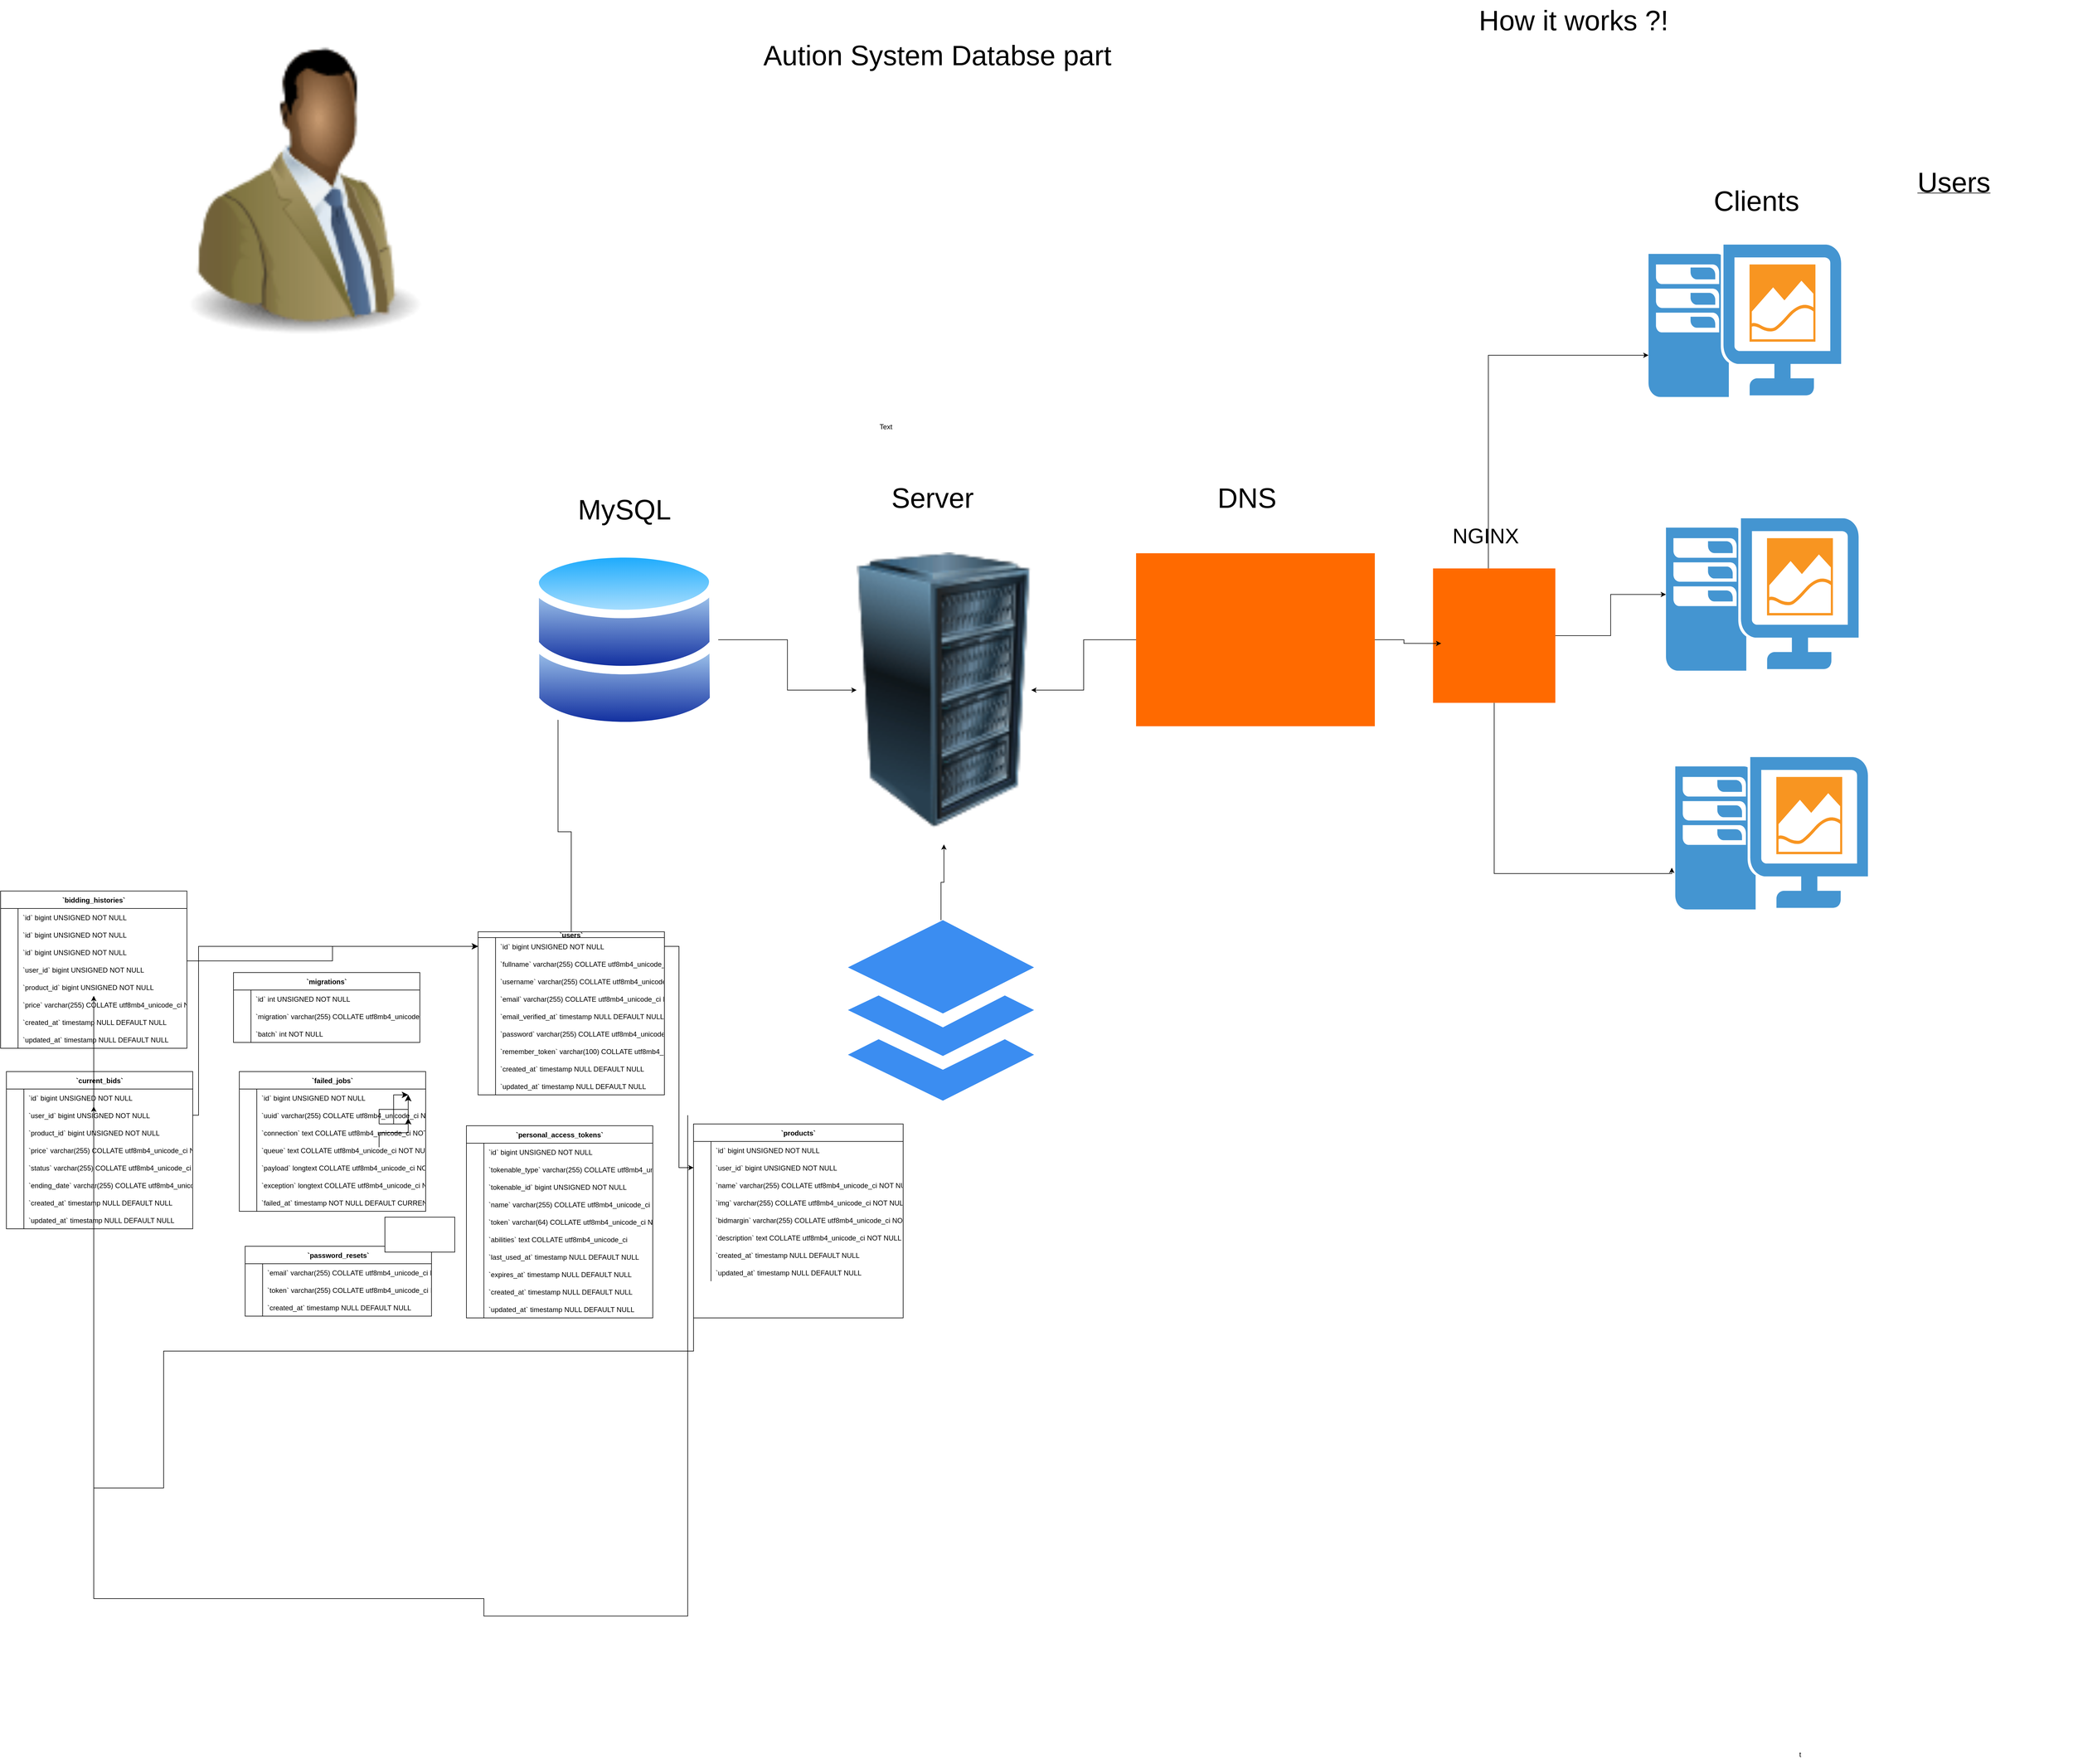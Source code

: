 <mxfile version="26.0.10">
  <diagram id="07fea595-8f29-1299-0266-81d95cde20df" name="Page-1">
    <mxGraphModel dx="9446" dy="5506" grid="1" gridSize="10" guides="1" tooltips="1" connect="1" arrows="1" fold="1" page="1" pageScale="1" pageWidth="1169" pageHeight="827" background="none" math="0" shadow="0">
      <root>
        <mxCell id="0" />
        <mxCell id="1" parent="0" />
        <mxCell id="jypdoQn8nD7nhAZtn0aO-724" value="`bidding_histories`" style="shape=table;startSize=30;container=1;collapsible=1;childLayout=tableLayout;fixedRows=1;rowLines=0;fontStyle=1;align=center;resizeLast=1;" vertex="1" parent="1">
          <mxGeometry x="-4630" y="-850" width="320" height="270" as="geometry" />
        </mxCell>
        <mxCell id="jypdoQn8nD7nhAZtn0aO-725" value="" style="shape=tableRow;horizontal=0;startSize=0;swimlaneHead=0;swimlaneBody=0;fillColor=none;collapsible=0;dropTarget=0;points=[[0,0.5],[1,0.5]];portConstraint=eastwest;strokeColor=inherit;top=0;left=0;right=0;bottom=0;" vertex="1" parent="jypdoQn8nD7nhAZtn0aO-724">
          <mxGeometry y="30" width="320" height="30" as="geometry" />
        </mxCell>
        <mxCell id="jypdoQn8nD7nhAZtn0aO-726" value="" style="shape=partialRectangle;overflow=hidden;connectable=0;fillColor=none;strokeColor=inherit;top=0;left=0;bottom=0;right=0;" vertex="1" parent="jypdoQn8nD7nhAZtn0aO-725">
          <mxGeometry width="30" height="30" as="geometry">
            <mxRectangle width="30" height="30" as="alternateBounds" />
          </mxGeometry>
        </mxCell>
        <mxCell id="jypdoQn8nD7nhAZtn0aO-727" value="`id` bigint UNSIGNED NOT NULL" style="shape=partialRectangle;overflow=hidden;connectable=0;fillColor=none;align=left;strokeColor=inherit;top=0;left=0;bottom=0;right=0;spacingLeft=6;" vertex="1" parent="jypdoQn8nD7nhAZtn0aO-725">
          <mxGeometry x="30" width="290" height="30" as="geometry">
            <mxRectangle width="290" height="30" as="alternateBounds" />
          </mxGeometry>
        </mxCell>
        <mxCell id="jypdoQn8nD7nhAZtn0aO-901" value="" style="shape=tableRow;horizontal=0;startSize=0;swimlaneHead=0;swimlaneBody=0;fillColor=none;collapsible=0;dropTarget=0;points=[[0,0.5],[1,0.5]];portConstraint=eastwest;strokeColor=inherit;top=0;left=0;right=0;bottom=0;" vertex="1" parent="jypdoQn8nD7nhAZtn0aO-724">
          <mxGeometry y="60" width="320" height="30" as="geometry" />
        </mxCell>
        <mxCell id="jypdoQn8nD7nhAZtn0aO-902" value="" style="shape=partialRectangle;overflow=hidden;connectable=0;fillColor=none;strokeColor=inherit;top=0;left=0;bottom=0;right=0;" vertex="1" parent="jypdoQn8nD7nhAZtn0aO-901">
          <mxGeometry width="30" height="30" as="geometry">
            <mxRectangle width="30" height="30" as="alternateBounds" />
          </mxGeometry>
        </mxCell>
        <mxCell id="jypdoQn8nD7nhAZtn0aO-903" value="`id` bigint UNSIGNED NOT NULL" style="shape=partialRectangle;overflow=hidden;connectable=0;fillColor=none;align=left;strokeColor=inherit;top=0;left=0;bottom=0;right=0;spacingLeft=6;" vertex="1" parent="jypdoQn8nD7nhAZtn0aO-901">
          <mxGeometry x="30" width="290" height="30" as="geometry">
            <mxRectangle width="290" height="30" as="alternateBounds" />
          </mxGeometry>
        </mxCell>
        <mxCell id="jypdoQn8nD7nhAZtn0aO-897" value="" style="shape=tableRow;horizontal=0;startSize=0;swimlaneHead=0;swimlaneBody=0;fillColor=none;collapsible=0;dropTarget=0;points=[[0,0.5],[1,0.5]];portConstraint=eastwest;strokeColor=inherit;top=0;left=0;right=0;bottom=0;" vertex="1" parent="jypdoQn8nD7nhAZtn0aO-724">
          <mxGeometry y="90" width="320" height="30" as="geometry" />
        </mxCell>
        <mxCell id="jypdoQn8nD7nhAZtn0aO-898" value="" style="shape=partialRectangle;overflow=hidden;connectable=0;fillColor=none;strokeColor=inherit;top=0;left=0;bottom=0;right=0;" vertex="1" parent="jypdoQn8nD7nhAZtn0aO-897">
          <mxGeometry width="30" height="30" as="geometry">
            <mxRectangle width="30" height="30" as="alternateBounds" />
          </mxGeometry>
        </mxCell>
        <mxCell id="jypdoQn8nD7nhAZtn0aO-899" value="`id` bigint UNSIGNED NOT NULL" style="shape=partialRectangle;overflow=hidden;connectable=0;fillColor=none;align=left;strokeColor=inherit;top=0;left=0;bottom=0;right=0;spacingLeft=6;" vertex="1" parent="jypdoQn8nD7nhAZtn0aO-897">
          <mxGeometry x="30" width="290" height="30" as="geometry">
            <mxRectangle width="290" height="30" as="alternateBounds" />
          </mxGeometry>
        </mxCell>
        <mxCell id="jypdoQn8nD7nhAZtn0aO-728" value="" style="shape=tableRow;horizontal=0;startSize=0;swimlaneHead=0;swimlaneBody=0;fillColor=none;collapsible=0;dropTarget=0;points=[[0,0.5],[1,0.5]];portConstraint=eastwest;strokeColor=inherit;top=0;left=0;right=0;bottom=0;" vertex="1" parent="jypdoQn8nD7nhAZtn0aO-724">
          <mxGeometry y="120" width="320" height="30" as="geometry" />
        </mxCell>
        <mxCell id="jypdoQn8nD7nhAZtn0aO-729" value="" style="shape=partialRectangle;overflow=hidden;connectable=0;fillColor=none;strokeColor=inherit;top=0;left=0;bottom=0;right=0;" vertex="1" parent="jypdoQn8nD7nhAZtn0aO-728">
          <mxGeometry width="30" height="30" as="geometry">
            <mxRectangle width="30" height="30" as="alternateBounds" />
          </mxGeometry>
        </mxCell>
        <mxCell id="jypdoQn8nD7nhAZtn0aO-730" value="`user_id` bigint UNSIGNED NOT NULL" style="shape=partialRectangle;overflow=hidden;connectable=0;fillColor=none;align=left;strokeColor=inherit;top=0;left=0;bottom=0;right=0;spacingLeft=6;" vertex="1" parent="jypdoQn8nD7nhAZtn0aO-728">
          <mxGeometry x="30" width="290" height="30" as="geometry">
            <mxRectangle width="290" height="30" as="alternateBounds" />
          </mxGeometry>
        </mxCell>
        <mxCell id="jypdoQn8nD7nhAZtn0aO-731" value="" style="shape=tableRow;horizontal=0;startSize=0;swimlaneHead=0;swimlaneBody=0;fillColor=none;collapsible=0;dropTarget=0;points=[[0,0.5],[1,0.5]];portConstraint=eastwest;strokeColor=inherit;top=0;left=0;right=0;bottom=0;" vertex="1" parent="jypdoQn8nD7nhAZtn0aO-724">
          <mxGeometry y="150" width="320" height="30" as="geometry" />
        </mxCell>
        <mxCell id="jypdoQn8nD7nhAZtn0aO-732" value="" style="shape=partialRectangle;overflow=hidden;connectable=0;fillColor=none;strokeColor=inherit;top=0;left=0;bottom=0;right=0;" vertex="1" parent="jypdoQn8nD7nhAZtn0aO-731">
          <mxGeometry width="30" height="30" as="geometry">
            <mxRectangle width="30" height="30" as="alternateBounds" />
          </mxGeometry>
        </mxCell>
        <mxCell id="jypdoQn8nD7nhAZtn0aO-733" value="`product_id` bigint UNSIGNED NOT NULL" style="shape=partialRectangle;overflow=hidden;connectable=0;fillColor=none;align=left;strokeColor=inherit;top=0;left=0;bottom=0;right=0;spacingLeft=6;" vertex="1" parent="jypdoQn8nD7nhAZtn0aO-731">
          <mxGeometry x="30" width="290" height="30" as="geometry">
            <mxRectangle width="290" height="30" as="alternateBounds" />
          </mxGeometry>
        </mxCell>
        <mxCell id="jypdoQn8nD7nhAZtn0aO-734" value="" style="shape=tableRow;horizontal=0;startSize=0;swimlaneHead=0;swimlaneBody=0;fillColor=none;collapsible=0;dropTarget=0;points=[[0,0.5],[1,0.5]];portConstraint=eastwest;strokeColor=inherit;top=0;left=0;right=0;bottom=0;" vertex="1" parent="jypdoQn8nD7nhAZtn0aO-724">
          <mxGeometry y="180" width="320" height="30" as="geometry" />
        </mxCell>
        <mxCell id="jypdoQn8nD7nhAZtn0aO-735" value="" style="shape=partialRectangle;overflow=hidden;connectable=0;fillColor=none;strokeColor=inherit;top=0;left=0;bottom=0;right=0;" vertex="1" parent="jypdoQn8nD7nhAZtn0aO-734">
          <mxGeometry width="30" height="30" as="geometry">
            <mxRectangle width="30" height="30" as="alternateBounds" />
          </mxGeometry>
        </mxCell>
        <mxCell id="jypdoQn8nD7nhAZtn0aO-736" value="`price` varchar(255) COLLATE utf8mb4_unicode_ci NOT NULL" style="shape=partialRectangle;overflow=hidden;connectable=0;fillColor=none;align=left;strokeColor=inherit;top=0;left=0;bottom=0;right=0;spacingLeft=6;" vertex="1" parent="jypdoQn8nD7nhAZtn0aO-734">
          <mxGeometry x="30" width="290" height="30" as="geometry">
            <mxRectangle width="290" height="30" as="alternateBounds" />
          </mxGeometry>
        </mxCell>
        <mxCell id="jypdoQn8nD7nhAZtn0aO-737" value="" style="shape=tableRow;horizontal=0;startSize=0;swimlaneHead=0;swimlaneBody=0;fillColor=none;collapsible=0;dropTarget=0;points=[[0,0.5],[1,0.5]];portConstraint=eastwest;strokeColor=inherit;top=0;left=0;right=0;bottom=0;" vertex="1" parent="jypdoQn8nD7nhAZtn0aO-724">
          <mxGeometry y="210" width="320" height="30" as="geometry" />
        </mxCell>
        <mxCell id="jypdoQn8nD7nhAZtn0aO-738" value="" style="shape=partialRectangle;overflow=hidden;connectable=0;fillColor=none;strokeColor=inherit;top=0;left=0;bottom=0;right=0;" vertex="1" parent="jypdoQn8nD7nhAZtn0aO-737">
          <mxGeometry width="30" height="30" as="geometry">
            <mxRectangle width="30" height="30" as="alternateBounds" />
          </mxGeometry>
        </mxCell>
        <mxCell id="jypdoQn8nD7nhAZtn0aO-739" value="`created_at` timestamp NULL DEFAULT NULL" style="shape=partialRectangle;overflow=hidden;connectable=0;fillColor=none;align=left;strokeColor=inherit;top=0;left=0;bottom=0;right=0;spacingLeft=6;" vertex="1" parent="jypdoQn8nD7nhAZtn0aO-737">
          <mxGeometry x="30" width="290" height="30" as="geometry">
            <mxRectangle width="290" height="30" as="alternateBounds" />
          </mxGeometry>
        </mxCell>
        <mxCell id="jypdoQn8nD7nhAZtn0aO-740" value="" style="shape=tableRow;horizontal=0;startSize=0;swimlaneHead=0;swimlaneBody=0;fillColor=none;collapsible=0;dropTarget=0;points=[[0,0.5],[1,0.5]];portConstraint=eastwest;strokeColor=inherit;top=0;left=0;right=0;bottom=0;" vertex="1" parent="jypdoQn8nD7nhAZtn0aO-724">
          <mxGeometry y="240" width="320" height="30" as="geometry" />
        </mxCell>
        <mxCell id="jypdoQn8nD7nhAZtn0aO-741" value="" style="shape=partialRectangle;overflow=hidden;connectable=0;fillColor=none;strokeColor=inherit;top=0;left=0;bottom=0;right=0;" vertex="1" parent="jypdoQn8nD7nhAZtn0aO-740">
          <mxGeometry width="30" height="30" as="geometry">
            <mxRectangle width="30" height="30" as="alternateBounds" />
          </mxGeometry>
        </mxCell>
        <mxCell id="jypdoQn8nD7nhAZtn0aO-742" value="`updated_at` timestamp NULL DEFAULT NULL" style="shape=partialRectangle;overflow=hidden;connectable=0;fillColor=none;align=left;strokeColor=inherit;top=0;left=0;bottom=0;right=0;spacingLeft=6;" vertex="1" parent="jypdoQn8nD7nhAZtn0aO-740">
          <mxGeometry x="30" width="290" height="30" as="geometry">
            <mxRectangle width="290" height="30" as="alternateBounds" />
          </mxGeometry>
        </mxCell>
        <mxCell id="jypdoQn8nD7nhAZtn0aO-743" value="`current_bids`" style="shape=table;startSize=30;container=1;collapsible=1;childLayout=tableLayout;fixedRows=1;rowLines=0;fontStyle=1;align=center;resizeLast=1;" vertex="1" parent="1">
          <mxGeometry x="-4620" y="-540" width="320" height="270" as="geometry" />
        </mxCell>
        <mxCell id="jypdoQn8nD7nhAZtn0aO-744" value="" style="shape=tableRow;horizontal=0;startSize=0;swimlaneHead=0;swimlaneBody=0;fillColor=none;collapsible=0;dropTarget=0;points=[[0,0.5],[1,0.5]];portConstraint=eastwest;strokeColor=inherit;top=0;left=0;right=0;bottom=0;" vertex="1" parent="jypdoQn8nD7nhAZtn0aO-743">
          <mxGeometry y="30" width="320" height="30" as="geometry" />
        </mxCell>
        <mxCell id="jypdoQn8nD7nhAZtn0aO-745" value="" style="shape=partialRectangle;overflow=hidden;connectable=0;fillColor=none;strokeColor=inherit;top=0;left=0;bottom=0;right=0;" vertex="1" parent="jypdoQn8nD7nhAZtn0aO-744">
          <mxGeometry width="30" height="30" as="geometry">
            <mxRectangle width="30" height="30" as="alternateBounds" />
          </mxGeometry>
        </mxCell>
        <mxCell id="jypdoQn8nD7nhAZtn0aO-746" value="`id` bigint UNSIGNED NOT NULL" style="shape=partialRectangle;overflow=hidden;connectable=0;fillColor=none;align=left;strokeColor=inherit;top=0;left=0;bottom=0;right=0;spacingLeft=6;" vertex="1" parent="jypdoQn8nD7nhAZtn0aO-744">
          <mxGeometry x="30" width="290" height="30" as="geometry">
            <mxRectangle width="290" height="30" as="alternateBounds" />
          </mxGeometry>
        </mxCell>
        <mxCell id="jypdoQn8nD7nhAZtn0aO-747" value="" style="shape=tableRow;horizontal=0;startSize=0;swimlaneHead=0;swimlaneBody=0;fillColor=none;collapsible=0;dropTarget=0;points=[[0,0.5],[1,0.5]];portConstraint=eastwest;strokeColor=inherit;top=0;left=0;right=0;bottom=0;" vertex="1" parent="jypdoQn8nD7nhAZtn0aO-743">
          <mxGeometry y="60" width="320" height="30" as="geometry" />
        </mxCell>
        <mxCell id="jypdoQn8nD7nhAZtn0aO-748" value="" style="shape=partialRectangle;overflow=hidden;connectable=0;fillColor=none;strokeColor=inherit;top=0;left=0;bottom=0;right=0;" vertex="1" parent="jypdoQn8nD7nhAZtn0aO-747">
          <mxGeometry width="30" height="30" as="geometry">
            <mxRectangle width="30" height="30" as="alternateBounds" />
          </mxGeometry>
        </mxCell>
        <mxCell id="jypdoQn8nD7nhAZtn0aO-749" value="`user_id` bigint UNSIGNED NOT NULL" style="shape=partialRectangle;overflow=hidden;connectable=0;fillColor=none;align=left;strokeColor=inherit;top=0;left=0;bottom=0;right=0;spacingLeft=6;" vertex="1" parent="jypdoQn8nD7nhAZtn0aO-747">
          <mxGeometry x="30" width="290" height="30" as="geometry">
            <mxRectangle width="290" height="30" as="alternateBounds" />
          </mxGeometry>
        </mxCell>
        <mxCell id="jypdoQn8nD7nhAZtn0aO-750" value="" style="shape=tableRow;horizontal=0;startSize=0;swimlaneHead=0;swimlaneBody=0;fillColor=none;collapsible=0;dropTarget=0;points=[[0,0.5],[1,0.5]];portConstraint=eastwest;strokeColor=inherit;top=0;left=0;right=0;bottom=0;" vertex="1" parent="jypdoQn8nD7nhAZtn0aO-743">
          <mxGeometry y="90" width="320" height="30" as="geometry" />
        </mxCell>
        <mxCell id="jypdoQn8nD7nhAZtn0aO-751" value="" style="shape=partialRectangle;overflow=hidden;connectable=0;fillColor=none;strokeColor=inherit;top=0;left=0;bottom=0;right=0;" vertex="1" parent="jypdoQn8nD7nhAZtn0aO-750">
          <mxGeometry width="30" height="30" as="geometry">
            <mxRectangle width="30" height="30" as="alternateBounds" />
          </mxGeometry>
        </mxCell>
        <mxCell id="jypdoQn8nD7nhAZtn0aO-752" value="`product_id` bigint UNSIGNED NOT NULL" style="shape=partialRectangle;overflow=hidden;connectable=0;fillColor=none;align=left;strokeColor=inherit;top=0;left=0;bottom=0;right=0;spacingLeft=6;" vertex="1" parent="jypdoQn8nD7nhAZtn0aO-750">
          <mxGeometry x="30" width="290" height="30" as="geometry">
            <mxRectangle width="290" height="30" as="alternateBounds" />
          </mxGeometry>
        </mxCell>
        <mxCell id="jypdoQn8nD7nhAZtn0aO-753" value="" style="shape=tableRow;horizontal=0;startSize=0;swimlaneHead=0;swimlaneBody=0;fillColor=none;collapsible=0;dropTarget=0;points=[[0,0.5],[1,0.5]];portConstraint=eastwest;strokeColor=inherit;top=0;left=0;right=0;bottom=0;" vertex="1" parent="jypdoQn8nD7nhAZtn0aO-743">
          <mxGeometry y="120" width="320" height="30" as="geometry" />
        </mxCell>
        <mxCell id="jypdoQn8nD7nhAZtn0aO-754" value="" style="shape=partialRectangle;overflow=hidden;connectable=0;fillColor=none;strokeColor=inherit;top=0;left=0;bottom=0;right=0;" vertex="1" parent="jypdoQn8nD7nhAZtn0aO-753">
          <mxGeometry width="30" height="30" as="geometry">
            <mxRectangle width="30" height="30" as="alternateBounds" />
          </mxGeometry>
        </mxCell>
        <mxCell id="jypdoQn8nD7nhAZtn0aO-755" value="`price` varchar(255) COLLATE utf8mb4_unicode_ci NOT NULL" style="shape=partialRectangle;overflow=hidden;connectable=0;fillColor=none;align=left;strokeColor=inherit;top=0;left=0;bottom=0;right=0;spacingLeft=6;" vertex="1" parent="jypdoQn8nD7nhAZtn0aO-753">
          <mxGeometry x="30" width="290" height="30" as="geometry">
            <mxRectangle width="290" height="30" as="alternateBounds" />
          </mxGeometry>
        </mxCell>
        <mxCell id="jypdoQn8nD7nhAZtn0aO-756" value="" style="shape=tableRow;horizontal=0;startSize=0;swimlaneHead=0;swimlaneBody=0;fillColor=none;collapsible=0;dropTarget=0;points=[[0,0.5],[1,0.5]];portConstraint=eastwest;strokeColor=inherit;top=0;left=0;right=0;bottom=0;" vertex="1" parent="jypdoQn8nD7nhAZtn0aO-743">
          <mxGeometry y="150" width="320" height="30" as="geometry" />
        </mxCell>
        <mxCell id="jypdoQn8nD7nhAZtn0aO-757" value="" style="shape=partialRectangle;overflow=hidden;connectable=0;fillColor=none;strokeColor=inherit;top=0;left=0;bottom=0;right=0;" vertex="1" parent="jypdoQn8nD7nhAZtn0aO-756">
          <mxGeometry width="30" height="30" as="geometry">
            <mxRectangle width="30" height="30" as="alternateBounds" />
          </mxGeometry>
        </mxCell>
        <mxCell id="jypdoQn8nD7nhAZtn0aO-758" value="`status` varchar(255) COLLATE utf8mb4_unicode_ci DEFAULT NULL" style="shape=partialRectangle;overflow=hidden;connectable=0;fillColor=none;align=left;strokeColor=inherit;top=0;left=0;bottom=0;right=0;spacingLeft=6;" vertex="1" parent="jypdoQn8nD7nhAZtn0aO-756">
          <mxGeometry x="30" width="290" height="30" as="geometry">
            <mxRectangle width="290" height="30" as="alternateBounds" />
          </mxGeometry>
        </mxCell>
        <mxCell id="jypdoQn8nD7nhAZtn0aO-759" value="" style="shape=tableRow;horizontal=0;startSize=0;swimlaneHead=0;swimlaneBody=0;fillColor=none;collapsible=0;dropTarget=0;points=[[0,0.5],[1,0.5]];portConstraint=eastwest;strokeColor=inherit;top=0;left=0;right=0;bottom=0;" vertex="1" parent="jypdoQn8nD7nhAZtn0aO-743">
          <mxGeometry y="180" width="320" height="30" as="geometry" />
        </mxCell>
        <mxCell id="jypdoQn8nD7nhAZtn0aO-760" value="" style="shape=partialRectangle;overflow=hidden;connectable=0;fillColor=none;strokeColor=inherit;top=0;left=0;bottom=0;right=0;" vertex="1" parent="jypdoQn8nD7nhAZtn0aO-759">
          <mxGeometry width="30" height="30" as="geometry">
            <mxRectangle width="30" height="30" as="alternateBounds" />
          </mxGeometry>
        </mxCell>
        <mxCell id="jypdoQn8nD7nhAZtn0aO-761" value="`ending_date` varchar(255) COLLATE utf8mb4_unicode_ci NOT NULL DEFAULT &#39;1&#39;" style="shape=partialRectangle;overflow=hidden;connectable=0;fillColor=none;align=left;strokeColor=inherit;top=0;left=0;bottom=0;right=0;spacingLeft=6;" vertex="1" parent="jypdoQn8nD7nhAZtn0aO-759">
          <mxGeometry x="30" width="290" height="30" as="geometry">
            <mxRectangle width="290" height="30" as="alternateBounds" />
          </mxGeometry>
        </mxCell>
        <mxCell id="jypdoQn8nD7nhAZtn0aO-762" value="" style="shape=tableRow;horizontal=0;startSize=0;swimlaneHead=0;swimlaneBody=0;fillColor=none;collapsible=0;dropTarget=0;points=[[0,0.5],[1,0.5]];portConstraint=eastwest;strokeColor=inherit;top=0;left=0;right=0;bottom=0;" vertex="1" parent="jypdoQn8nD7nhAZtn0aO-743">
          <mxGeometry y="210" width="320" height="30" as="geometry" />
        </mxCell>
        <mxCell id="jypdoQn8nD7nhAZtn0aO-763" value="" style="shape=partialRectangle;overflow=hidden;connectable=0;fillColor=none;strokeColor=inherit;top=0;left=0;bottom=0;right=0;" vertex="1" parent="jypdoQn8nD7nhAZtn0aO-762">
          <mxGeometry width="30" height="30" as="geometry">
            <mxRectangle width="30" height="30" as="alternateBounds" />
          </mxGeometry>
        </mxCell>
        <mxCell id="jypdoQn8nD7nhAZtn0aO-764" value="`created_at` timestamp NULL DEFAULT NULL" style="shape=partialRectangle;overflow=hidden;connectable=0;fillColor=none;align=left;strokeColor=inherit;top=0;left=0;bottom=0;right=0;spacingLeft=6;" vertex="1" parent="jypdoQn8nD7nhAZtn0aO-762">
          <mxGeometry x="30" width="290" height="30" as="geometry">
            <mxRectangle width="290" height="30" as="alternateBounds" />
          </mxGeometry>
        </mxCell>
        <mxCell id="jypdoQn8nD7nhAZtn0aO-765" value="" style="shape=tableRow;horizontal=0;startSize=0;swimlaneHead=0;swimlaneBody=0;fillColor=none;collapsible=0;dropTarget=0;points=[[0,0.5],[1,0.5]];portConstraint=eastwest;strokeColor=inherit;top=0;left=0;right=0;bottom=0;" vertex="1" parent="jypdoQn8nD7nhAZtn0aO-743">
          <mxGeometry y="240" width="320" height="30" as="geometry" />
        </mxCell>
        <mxCell id="jypdoQn8nD7nhAZtn0aO-766" value="" style="shape=partialRectangle;overflow=hidden;connectable=0;fillColor=none;strokeColor=inherit;top=0;left=0;bottom=0;right=0;" vertex="1" parent="jypdoQn8nD7nhAZtn0aO-765">
          <mxGeometry width="30" height="30" as="geometry">
            <mxRectangle width="30" height="30" as="alternateBounds" />
          </mxGeometry>
        </mxCell>
        <mxCell id="jypdoQn8nD7nhAZtn0aO-767" value="`updated_at` timestamp NULL DEFAULT NULL" style="shape=partialRectangle;overflow=hidden;connectable=0;fillColor=none;align=left;strokeColor=inherit;top=0;left=0;bottom=0;right=0;spacingLeft=6;" vertex="1" parent="jypdoQn8nD7nhAZtn0aO-765">
          <mxGeometry x="30" width="290" height="30" as="geometry">
            <mxRectangle width="290" height="30" as="alternateBounds" />
          </mxGeometry>
        </mxCell>
        <mxCell id="jypdoQn8nD7nhAZtn0aO-768" value="`failed_jobs`" style="shape=table;startSize=30;container=1;collapsible=1;childLayout=tableLayout;fixedRows=1;rowLines=0;fontStyle=1;align=center;resizeLast=1;" vertex="1" parent="1">
          <mxGeometry x="-4220" y="-540" width="320" height="240" as="geometry" />
        </mxCell>
        <mxCell id="jypdoQn8nD7nhAZtn0aO-769" value="" style="shape=tableRow;horizontal=0;startSize=0;swimlaneHead=0;swimlaneBody=0;fillColor=none;collapsible=0;dropTarget=0;points=[[0,0.5],[1,0.5]];portConstraint=eastwest;strokeColor=inherit;top=0;left=0;right=0;bottom=0;" vertex="1" parent="jypdoQn8nD7nhAZtn0aO-768">
          <mxGeometry y="30" width="320" height="30" as="geometry" />
        </mxCell>
        <mxCell id="jypdoQn8nD7nhAZtn0aO-770" value="" style="shape=partialRectangle;overflow=hidden;connectable=0;fillColor=none;strokeColor=inherit;top=0;left=0;bottom=0;right=0;" vertex="1" parent="jypdoQn8nD7nhAZtn0aO-769">
          <mxGeometry width="30" height="30" as="geometry">
            <mxRectangle width="30" height="30" as="alternateBounds" />
          </mxGeometry>
        </mxCell>
        <mxCell id="jypdoQn8nD7nhAZtn0aO-771" value="`id` bigint UNSIGNED NOT NULL" style="shape=partialRectangle;overflow=hidden;connectable=0;fillColor=none;align=left;strokeColor=inherit;top=0;left=0;bottom=0;right=0;spacingLeft=6;" vertex="1" parent="jypdoQn8nD7nhAZtn0aO-769">
          <mxGeometry x="30" width="290" height="30" as="geometry">
            <mxRectangle width="290" height="30" as="alternateBounds" />
          </mxGeometry>
        </mxCell>
        <mxCell id="jypdoQn8nD7nhAZtn0aO-772" value="" style="shape=tableRow;horizontal=0;startSize=0;swimlaneHead=0;swimlaneBody=0;fillColor=none;collapsible=0;dropTarget=0;points=[[0,0.5],[1,0.5]];portConstraint=eastwest;strokeColor=inherit;top=0;left=0;right=0;bottom=0;" vertex="1" parent="jypdoQn8nD7nhAZtn0aO-768">
          <mxGeometry y="60" width="320" height="30" as="geometry" />
        </mxCell>
        <mxCell id="jypdoQn8nD7nhAZtn0aO-773" value="" style="shape=partialRectangle;overflow=hidden;connectable=0;fillColor=none;strokeColor=inherit;top=0;left=0;bottom=0;right=0;" vertex="1" parent="jypdoQn8nD7nhAZtn0aO-772">
          <mxGeometry width="30" height="30" as="geometry">
            <mxRectangle width="30" height="30" as="alternateBounds" />
          </mxGeometry>
        </mxCell>
        <mxCell id="jypdoQn8nD7nhAZtn0aO-774" value="`uuid` varchar(255) COLLATE utf8mb4_unicode_ci NOT NULL" style="shape=partialRectangle;overflow=hidden;connectable=0;fillColor=none;align=left;strokeColor=inherit;top=0;left=0;bottom=0;right=0;spacingLeft=6;" vertex="1" parent="jypdoQn8nD7nhAZtn0aO-772">
          <mxGeometry x="30" width="290" height="30" as="geometry">
            <mxRectangle width="290" height="30" as="alternateBounds" />
          </mxGeometry>
        </mxCell>
        <mxCell id="jypdoQn8nD7nhAZtn0aO-775" value="" style="shape=tableRow;horizontal=0;startSize=0;swimlaneHead=0;swimlaneBody=0;fillColor=none;collapsible=0;dropTarget=0;points=[[0,0.5],[1,0.5]];portConstraint=eastwest;strokeColor=inherit;top=0;left=0;right=0;bottom=0;" vertex="1" parent="jypdoQn8nD7nhAZtn0aO-768">
          <mxGeometry y="90" width="320" height="30" as="geometry" />
        </mxCell>
        <mxCell id="jypdoQn8nD7nhAZtn0aO-776" value="" style="shape=partialRectangle;overflow=hidden;connectable=0;fillColor=none;strokeColor=inherit;top=0;left=0;bottom=0;right=0;" vertex="1" parent="jypdoQn8nD7nhAZtn0aO-775">
          <mxGeometry width="30" height="30" as="geometry">
            <mxRectangle width="30" height="30" as="alternateBounds" />
          </mxGeometry>
        </mxCell>
        <mxCell id="jypdoQn8nD7nhAZtn0aO-777" value="`connection` text COLLATE utf8mb4_unicode_ci NOT NULL" style="shape=partialRectangle;overflow=hidden;connectable=0;fillColor=none;align=left;strokeColor=inherit;top=0;left=0;bottom=0;right=0;spacingLeft=6;" vertex="1" parent="jypdoQn8nD7nhAZtn0aO-775">
          <mxGeometry x="30" width="290" height="30" as="geometry">
            <mxRectangle width="290" height="30" as="alternateBounds" />
          </mxGeometry>
        </mxCell>
        <mxCell id="jypdoQn8nD7nhAZtn0aO-778" value="" style="shape=tableRow;horizontal=0;startSize=0;swimlaneHead=0;swimlaneBody=0;fillColor=none;collapsible=0;dropTarget=0;points=[[0,0.5],[1,0.5]];portConstraint=eastwest;strokeColor=inherit;top=0;left=0;right=0;bottom=0;" vertex="1" parent="jypdoQn8nD7nhAZtn0aO-768">
          <mxGeometry y="120" width="320" height="30" as="geometry" />
        </mxCell>
        <mxCell id="jypdoQn8nD7nhAZtn0aO-779" value="" style="shape=partialRectangle;overflow=hidden;connectable=0;fillColor=none;strokeColor=inherit;top=0;left=0;bottom=0;right=0;" vertex="1" parent="jypdoQn8nD7nhAZtn0aO-778">
          <mxGeometry width="30" height="30" as="geometry">
            <mxRectangle width="30" height="30" as="alternateBounds" />
          </mxGeometry>
        </mxCell>
        <mxCell id="jypdoQn8nD7nhAZtn0aO-780" value="`queue` text COLLATE utf8mb4_unicode_ci NOT NULL" style="shape=partialRectangle;overflow=hidden;connectable=0;fillColor=none;align=left;strokeColor=inherit;top=0;left=0;bottom=0;right=0;spacingLeft=6;" vertex="1" parent="jypdoQn8nD7nhAZtn0aO-778">
          <mxGeometry x="30" width="290" height="30" as="geometry">
            <mxRectangle width="290" height="30" as="alternateBounds" />
          </mxGeometry>
        </mxCell>
        <mxCell id="jypdoQn8nD7nhAZtn0aO-781" value="" style="shape=tableRow;horizontal=0;startSize=0;swimlaneHead=0;swimlaneBody=0;fillColor=none;collapsible=0;dropTarget=0;points=[[0,0.5],[1,0.5]];portConstraint=eastwest;strokeColor=inherit;top=0;left=0;right=0;bottom=0;" vertex="1" parent="jypdoQn8nD7nhAZtn0aO-768">
          <mxGeometry y="150" width="320" height="30" as="geometry" />
        </mxCell>
        <mxCell id="jypdoQn8nD7nhAZtn0aO-782" value="" style="shape=partialRectangle;overflow=hidden;connectable=0;fillColor=none;strokeColor=inherit;top=0;left=0;bottom=0;right=0;" vertex="1" parent="jypdoQn8nD7nhAZtn0aO-781">
          <mxGeometry width="30" height="30" as="geometry">
            <mxRectangle width="30" height="30" as="alternateBounds" />
          </mxGeometry>
        </mxCell>
        <mxCell id="jypdoQn8nD7nhAZtn0aO-783" value="`payload` longtext COLLATE utf8mb4_unicode_ci NOT NULL" style="shape=partialRectangle;overflow=hidden;connectable=0;fillColor=none;align=left;strokeColor=inherit;top=0;left=0;bottom=0;right=0;spacingLeft=6;" vertex="1" parent="jypdoQn8nD7nhAZtn0aO-781">
          <mxGeometry x="30" width="290" height="30" as="geometry">
            <mxRectangle width="290" height="30" as="alternateBounds" />
          </mxGeometry>
        </mxCell>
        <mxCell id="jypdoQn8nD7nhAZtn0aO-784" value="" style="shape=tableRow;horizontal=0;startSize=0;swimlaneHead=0;swimlaneBody=0;fillColor=none;collapsible=0;dropTarget=0;points=[[0,0.5],[1,0.5]];portConstraint=eastwest;strokeColor=inherit;top=0;left=0;right=0;bottom=0;" vertex="1" parent="jypdoQn8nD7nhAZtn0aO-768">
          <mxGeometry y="180" width="320" height="30" as="geometry" />
        </mxCell>
        <mxCell id="jypdoQn8nD7nhAZtn0aO-785" value="" style="shape=partialRectangle;overflow=hidden;connectable=0;fillColor=none;strokeColor=inherit;top=0;left=0;bottom=0;right=0;" vertex="1" parent="jypdoQn8nD7nhAZtn0aO-784">
          <mxGeometry width="30" height="30" as="geometry">
            <mxRectangle width="30" height="30" as="alternateBounds" />
          </mxGeometry>
        </mxCell>
        <mxCell id="jypdoQn8nD7nhAZtn0aO-786" value="`exception` longtext COLLATE utf8mb4_unicode_ci NOT NULL" style="shape=partialRectangle;overflow=hidden;connectable=0;fillColor=none;align=left;strokeColor=inherit;top=0;left=0;bottom=0;right=0;spacingLeft=6;" vertex="1" parent="jypdoQn8nD7nhAZtn0aO-784">
          <mxGeometry x="30" width="290" height="30" as="geometry">
            <mxRectangle width="290" height="30" as="alternateBounds" />
          </mxGeometry>
        </mxCell>
        <mxCell id="jypdoQn8nD7nhAZtn0aO-787" value="" style="shape=tableRow;horizontal=0;startSize=0;swimlaneHead=0;swimlaneBody=0;fillColor=none;collapsible=0;dropTarget=0;points=[[0,0.5],[1,0.5]];portConstraint=eastwest;strokeColor=inherit;top=0;left=0;right=0;bottom=0;" vertex="1" parent="jypdoQn8nD7nhAZtn0aO-768">
          <mxGeometry y="210" width="320" height="30" as="geometry" />
        </mxCell>
        <mxCell id="jypdoQn8nD7nhAZtn0aO-788" value="" style="shape=partialRectangle;overflow=hidden;connectable=0;fillColor=none;strokeColor=inherit;top=0;left=0;bottom=0;right=0;" vertex="1" parent="jypdoQn8nD7nhAZtn0aO-787">
          <mxGeometry width="30" height="30" as="geometry">
            <mxRectangle width="30" height="30" as="alternateBounds" />
          </mxGeometry>
        </mxCell>
        <mxCell id="jypdoQn8nD7nhAZtn0aO-789" value="`failed_at` timestamp NOT NULL DEFAULT CURRENT_TIMESTAMP" style="shape=partialRectangle;overflow=hidden;connectable=0;fillColor=none;align=left;strokeColor=inherit;top=0;left=0;bottom=0;right=0;spacingLeft=6;" vertex="1" parent="jypdoQn8nD7nhAZtn0aO-787">
          <mxGeometry x="30" width="290" height="30" as="geometry">
            <mxRectangle width="290" height="30" as="alternateBounds" />
          </mxGeometry>
        </mxCell>
        <mxCell id="jypdoQn8nD7nhAZtn0aO-790" value="`migrations`" style="shape=table;startSize=30;container=1;collapsible=1;childLayout=tableLayout;fixedRows=1;rowLines=0;fontStyle=1;align=center;resizeLast=1;" vertex="1" parent="1">
          <mxGeometry x="-4230" y="-710" width="320" height="120" as="geometry" />
        </mxCell>
        <mxCell id="jypdoQn8nD7nhAZtn0aO-791" value="" style="shape=tableRow;horizontal=0;startSize=0;swimlaneHead=0;swimlaneBody=0;fillColor=none;collapsible=0;dropTarget=0;points=[[0,0.5],[1,0.5]];portConstraint=eastwest;strokeColor=inherit;top=0;left=0;right=0;bottom=0;" vertex="1" parent="jypdoQn8nD7nhAZtn0aO-790">
          <mxGeometry y="30" width="320" height="30" as="geometry" />
        </mxCell>
        <mxCell id="jypdoQn8nD7nhAZtn0aO-792" value="" style="shape=partialRectangle;overflow=hidden;connectable=0;fillColor=none;strokeColor=inherit;top=0;left=0;bottom=0;right=0;" vertex="1" parent="jypdoQn8nD7nhAZtn0aO-791">
          <mxGeometry width="30" height="30" as="geometry">
            <mxRectangle width="30" height="30" as="alternateBounds" />
          </mxGeometry>
        </mxCell>
        <mxCell id="jypdoQn8nD7nhAZtn0aO-793" value="`id` int UNSIGNED NOT NULL" style="shape=partialRectangle;overflow=hidden;connectable=0;fillColor=none;align=left;strokeColor=inherit;top=0;left=0;bottom=0;right=0;spacingLeft=6;" vertex="1" parent="jypdoQn8nD7nhAZtn0aO-791">
          <mxGeometry x="30" width="290" height="30" as="geometry">
            <mxRectangle width="290" height="30" as="alternateBounds" />
          </mxGeometry>
        </mxCell>
        <mxCell id="jypdoQn8nD7nhAZtn0aO-794" value="" style="shape=tableRow;horizontal=0;startSize=0;swimlaneHead=0;swimlaneBody=0;fillColor=none;collapsible=0;dropTarget=0;points=[[0,0.5],[1,0.5]];portConstraint=eastwest;strokeColor=inherit;top=0;left=0;right=0;bottom=0;" vertex="1" parent="jypdoQn8nD7nhAZtn0aO-790">
          <mxGeometry y="60" width="320" height="30" as="geometry" />
        </mxCell>
        <mxCell id="jypdoQn8nD7nhAZtn0aO-795" value="" style="shape=partialRectangle;overflow=hidden;connectable=0;fillColor=none;strokeColor=inherit;top=0;left=0;bottom=0;right=0;" vertex="1" parent="jypdoQn8nD7nhAZtn0aO-794">
          <mxGeometry width="30" height="30" as="geometry">
            <mxRectangle width="30" height="30" as="alternateBounds" />
          </mxGeometry>
        </mxCell>
        <mxCell id="jypdoQn8nD7nhAZtn0aO-796" value="`migration` varchar(255) COLLATE utf8mb4_unicode_ci NOT NULL" style="shape=partialRectangle;overflow=hidden;connectable=0;fillColor=none;align=left;strokeColor=inherit;top=0;left=0;bottom=0;right=0;spacingLeft=6;" vertex="1" parent="jypdoQn8nD7nhAZtn0aO-794">
          <mxGeometry x="30" width="290" height="30" as="geometry">
            <mxRectangle width="290" height="30" as="alternateBounds" />
          </mxGeometry>
        </mxCell>
        <mxCell id="jypdoQn8nD7nhAZtn0aO-797" value="" style="shape=tableRow;horizontal=0;startSize=0;swimlaneHead=0;swimlaneBody=0;fillColor=none;collapsible=0;dropTarget=0;points=[[0,0.5],[1,0.5]];portConstraint=eastwest;strokeColor=inherit;top=0;left=0;right=0;bottom=0;" vertex="1" parent="jypdoQn8nD7nhAZtn0aO-790">
          <mxGeometry y="90" width="320" height="30" as="geometry" />
        </mxCell>
        <mxCell id="jypdoQn8nD7nhAZtn0aO-798" value="" style="shape=partialRectangle;overflow=hidden;connectable=0;fillColor=none;strokeColor=inherit;top=0;left=0;bottom=0;right=0;" vertex="1" parent="jypdoQn8nD7nhAZtn0aO-797">
          <mxGeometry width="30" height="30" as="geometry">
            <mxRectangle width="30" height="30" as="alternateBounds" />
          </mxGeometry>
        </mxCell>
        <mxCell id="jypdoQn8nD7nhAZtn0aO-799" value="`batch` int NOT NULL" style="shape=partialRectangle;overflow=hidden;connectable=0;fillColor=none;align=left;strokeColor=inherit;top=0;left=0;bottom=0;right=0;spacingLeft=6;" vertex="1" parent="jypdoQn8nD7nhAZtn0aO-797">
          <mxGeometry x="30" width="290" height="30" as="geometry">
            <mxRectangle width="290" height="30" as="alternateBounds" />
          </mxGeometry>
        </mxCell>
        <mxCell id="jypdoQn8nD7nhAZtn0aO-800" value="`password_resets`" style="shape=table;startSize=30;container=1;collapsible=1;childLayout=tableLayout;fixedRows=1;rowLines=0;fontStyle=1;align=center;resizeLast=1;" vertex="1" parent="1">
          <mxGeometry x="-4210" y="-240" width="320" height="120" as="geometry" />
        </mxCell>
        <mxCell id="jypdoQn8nD7nhAZtn0aO-801" value="" style="shape=tableRow;horizontal=0;startSize=0;swimlaneHead=0;swimlaneBody=0;fillColor=none;collapsible=0;dropTarget=0;points=[[0,0.5],[1,0.5]];portConstraint=eastwest;strokeColor=inherit;top=0;left=0;right=0;bottom=0;" vertex="1" parent="jypdoQn8nD7nhAZtn0aO-800">
          <mxGeometry y="30" width="320" height="30" as="geometry" />
        </mxCell>
        <mxCell id="jypdoQn8nD7nhAZtn0aO-802" value="" style="shape=partialRectangle;overflow=hidden;connectable=0;fillColor=none;strokeColor=inherit;top=0;left=0;bottom=0;right=0;" vertex="1" parent="jypdoQn8nD7nhAZtn0aO-801">
          <mxGeometry width="30" height="30" as="geometry">
            <mxRectangle width="30" height="30" as="alternateBounds" />
          </mxGeometry>
        </mxCell>
        <mxCell id="jypdoQn8nD7nhAZtn0aO-803" value="`email` varchar(255) COLLATE utf8mb4_unicode_ci NOT NULL" style="shape=partialRectangle;overflow=hidden;connectable=0;fillColor=none;align=left;strokeColor=inherit;top=0;left=0;bottom=0;right=0;spacingLeft=6;" vertex="1" parent="jypdoQn8nD7nhAZtn0aO-801">
          <mxGeometry x="30" width="290" height="30" as="geometry">
            <mxRectangle width="290" height="30" as="alternateBounds" />
          </mxGeometry>
        </mxCell>
        <mxCell id="jypdoQn8nD7nhAZtn0aO-804" value="" style="shape=tableRow;horizontal=0;startSize=0;swimlaneHead=0;swimlaneBody=0;fillColor=none;collapsible=0;dropTarget=0;points=[[0,0.5],[1,0.5]];portConstraint=eastwest;strokeColor=inherit;top=0;left=0;right=0;bottom=0;" vertex="1" parent="jypdoQn8nD7nhAZtn0aO-800">
          <mxGeometry y="60" width="320" height="30" as="geometry" />
        </mxCell>
        <mxCell id="jypdoQn8nD7nhAZtn0aO-805" value="" style="shape=partialRectangle;overflow=hidden;connectable=0;fillColor=none;strokeColor=inherit;top=0;left=0;bottom=0;right=0;" vertex="1" parent="jypdoQn8nD7nhAZtn0aO-804">
          <mxGeometry width="30" height="30" as="geometry">
            <mxRectangle width="30" height="30" as="alternateBounds" />
          </mxGeometry>
        </mxCell>
        <mxCell id="jypdoQn8nD7nhAZtn0aO-806" value="`token` varchar(255) COLLATE utf8mb4_unicode_ci NOT NULL" style="shape=partialRectangle;overflow=hidden;connectable=0;fillColor=none;align=left;strokeColor=inherit;top=0;left=0;bottom=0;right=0;spacingLeft=6;" vertex="1" parent="jypdoQn8nD7nhAZtn0aO-804">
          <mxGeometry x="30" width="290" height="30" as="geometry">
            <mxRectangle width="290" height="30" as="alternateBounds" />
          </mxGeometry>
        </mxCell>
        <mxCell id="jypdoQn8nD7nhAZtn0aO-807" value="" style="shape=tableRow;horizontal=0;startSize=0;swimlaneHead=0;swimlaneBody=0;fillColor=none;collapsible=0;dropTarget=0;points=[[0,0.5],[1,0.5]];portConstraint=eastwest;strokeColor=inherit;top=0;left=0;right=0;bottom=0;" vertex="1" parent="jypdoQn8nD7nhAZtn0aO-800">
          <mxGeometry y="90" width="320" height="30" as="geometry" />
        </mxCell>
        <mxCell id="jypdoQn8nD7nhAZtn0aO-808" value="" style="shape=partialRectangle;overflow=hidden;connectable=0;fillColor=none;strokeColor=inherit;top=0;left=0;bottom=0;right=0;" vertex="1" parent="jypdoQn8nD7nhAZtn0aO-807">
          <mxGeometry width="30" height="30" as="geometry">
            <mxRectangle width="30" height="30" as="alternateBounds" />
          </mxGeometry>
        </mxCell>
        <mxCell id="jypdoQn8nD7nhAZtn0aO-809" value="`created_at` timestamp NULL DEFAULT NULL" style="shape=partialRectangle;overflow=hidden;connectable=0;fillColor=none;align=left;strokeColor=inherit;top=0;left=0;bottom=0;right=0;spacingLeft=6;" vertex="1" parent="jypdoQn8nD7nhAZtn0aO-807">
          <mxGeometry x="30" width="290" height="30" as="geometry">
            <mxRectangle width="290" height="30" as="alternateBounds" />
          </mxGeometry>
        </mxCell>
        <mxCell id="jypdoQn8nD7nhAZtn0aO-810" value="`personal_access_tokens`" style="shape=table;startSize=30;container=1;collapsible=1;childLayout=tableLayout;fixedRows=1;rowLines=0;fontStyle=1;align=center;resizeLast=1;" vertex="1" parent="1">
          <mxGeometry x="-3830" y="-447" width="320" height="330" as="geometry" />
        </mxCell>
        <mxCell id="jypdoQn8nD7nhAZtn0aO-811" value="" style="shape=tableRow;horizontal=0;startSize=0;swimlaneHead=0;swimlaneBody=0;fillColor=none;collapsible=0;dropTarget=0;points=[[0,0.5],[1,0.5]];portConstraint=eastwest;strokeColor=inherit;top=0;left=0;right=0;bottom=0;" vertex="1" parent="jypdoQn8nD7nhAZtn0aO-810">
          <mxGeometry y="30" width="320" height="30" as="geometry" />
        </mxCell>
        <mxCell id="jypdoQn8nD7nhAZtn0aO-812" value="" style="shape=partialRectangle;overflow=hidden;connectable=0;fillColor=none;strokeColor=inherit;top=0;left=0;bottom=0;right=0;" vertex="1" parent="jypdoQn8nD7nhAZtn0aO-811">
          <mxGeometry width="30" height="30" as="geometry">
            <mxRectangle width="30" height="30" as="alternateBounds" />
          </mxGeometry>
        </mxCell>
        <mxCell id="jypdoQn8nD7nhAZtn0aO-813" value="`id` bigint UNSIGNED NOT NULL" style="shape=partialRectangle;overflow=hidden;connectable=0;fillColor=none;align=left;strokeColor=inherit;top=0;left=0;bottom=0;right=0;spacingLeft=6;" vertex="1" parent="jypdoQn8nD7nhAZtn0aO-811">
          <mxGeometry x="30" width="290" height="30" as="geometry">
            <mxRectangle width="290" height="30" as="alternateBounds" />
          </mxGeometry>
        </mxCell>
        <mxCell id="jypdoQn8nD7nhAZtn0aO-814" value="" style="shape=tableRow;horizontal=0;startSize=0;swimlaneHead=0;swimlaneBody=0;fillColor=none;collapsible=0;dropTarget=0;points=[[0,0.5],[1,0.5]];portConstraint=eastwest;strokeColor=inherit;top=0;left=0;right=0;bottom=0;" vertex="1" parent="jypdoQn8nD7nhAZtn0aO-810">
          <mxGeometry y="60" width="320" height="30" as="geometry" />
        </mxCell>
        <mxCell id="jypdoQn8nD7nhAZtn0aO-815" value="" style="shape=partialRectangle;overflow=hidden;connectable=0;fillColor=none;strokeColor=inherit;top=0;left=0;bottom=0;right=0;" vertex="1" parent="jypdoQn8nD7nhAZtn0aO-814">
          <mxGeometry width="30" height="30" as="geometry">
            <mxRectangle width="30" height="30" as="alternateBounds" />
          </mxGeometry>
        </mxCell>
        <mxCell id="jypdoQn8nD7nhAZtn0aO-816" value="`tokenable_type` varchar(255) COLLATE utf8mb4_unicode_ci NOT NULL" style="shape=partialRectangle;overflow=hidden;connectable=0;fillColor=none;align=left;strokeColor=inherit;top=0;left=0;bottom=0;right=0;spacingLeft=6;" vertex="1" parent="jypdoQn8nD7nhAZtn0aO-814">
          <mxGeometry x="30" width="290" height="30" as="geometry">
            <mxRectangle width="290" height="30" as="alternateBounds" />
          </mxGeometry>
        </mxCell>
        <mxCell id="jypdoQn8nD7nhAZtn0aO-817" value="" style="shape=tableRow;horizontal=0;startSize=0;swimlaneHead=0;swimlaneBody=0;fillColor=none;collapsible=0;dropTarget=0;points=[[0,0.5],[1,0.5]];portConstraint=eastwest;strokeColor=inherit;top=0;left=0;right=0;bottom=0;" vertex="1" parent="jypdoQn8nD7nhAZtn0aO-810">
          <mxGeometry y="90" width="320" height="30" as="geometry" />
        </mxCell>
        <mxCell id="jypdoQn8nD7nhAZtn0aO-818" value="" style="shape=partialRectangle;overflow=hidden;connectable=0;fillColor=none;strokeColor=inherit;top=0;left=0;bottom=0;right=0;" vertex="1" parent="jypdoQn8nD7nhAZtn0aO-817">
          <mxGeometry width="30" height="30" as="geometry">
            <mxRectangle width="30" height="30" as="alternateBounds" />
          </mxGeometry>
        </mxCell>
        <mxCell id="jypdoQn8nD7nhAZtn0aO-819" value="`tokenable_id` bigint UNSIGNED NOT NULL" style="shape=partialRectangle;overflow=hidden;connectable=0;fillColor=none;align=left;strokeColor=inherit;top=0;left=0;bottom=0;right=0;spacingLeft=6;" vertex="1" parent="jypdoQn8nD7nhAZtn0aO-817">
          <mxGeometry x="30" width="290" height="30" as="geometry">
            <mxRectangle width="290" height="30" as="alternateBounds" />
          </mxGeometry>
        </mxCell>
        <mxCell id="jypdoQn8nD7nhAZtn0aO-820" value="" style="shape=tableRow;horizontal=0;startSize=0;swimlaneHead=0;swimlaneBody=0;fillColor=none;collapsible=0;dropTarget=0;points=[[0,0.5],[1,0.5]];portConstraint=eastwest;strokeColor=inherit;top=0;left=0;right=0;bottom=0;" vertex="1" parent="jypdoQn8nD7nhAZtn0aO-810">
          <mxGeometry y="120" width="320" height="30" as="geometry" />
        </mxCell>
        <mxCell id="jypdoQn8nD7nhAZtn0aO-821" value="" style="shape=partialRectangle;overflow=hidden;connectable=0;fillColor=none;strokeColor=inherit;top=0;left=0;bottom=0;right=0;" vertex="1" parent="jypdoQn8nD7nhAZtn0aO-820">
          <mxGeometry width="30" height="30" as="geometry">
            <mxRectangle width="30" height="30" as="alternateBounds" />
          </mxGeometry>
        </mxCell>
        <mxCell id="jypdoQn8nD7nhAZtn0aO-822" value="`name` varchar(255) COLLATE utf8mb4_unicode_ci NOT NULL" style="shape=partialRectangle;overflow=hidden;connectable=0;fillColor=none;align=left;strokeColor=inherit;top=0;left=0;bottom=0;right=0;spacingLeft=6;" vertex="1" parent="jypdoQn8nD7nhAZtn0aO-820">
          <mxGeometry x="30" width="290" height="30" as="geometry">
            <mxRectangle width="290" height="30" as="alternateBounds" />
          </mxGeometry>
        </mxCell>
        <mxCell id="jypdoQn8nD7nhAZtn0aO-823" value="" style="shape=tableRow;horizontal=0;startSize=0;swimlaneHead=0;swimlaneBody=0;fillColor=none;collapsible=0;dropTarget=0;points=[[0,0.5],[1,0.5]];portConstraint=eastwest;strokeColor=inherit;top=0;left=0;right=0;bottom=0;" vertex="1" parent="jypdoQn8nD7nhAZtn0aO-810">
          <mxGeometry y="150" width="320" height="30" as="geometry" />
        </mxCell>
        <mxCell id="jypdoQn8nD7nhAZtn0aO-824" value="" style="shape=partialRectangle;overflow=hidden;connectable=0;fillColor=none;strokeColor=inherit;top=0;left=0;bottom=0;right=0;" vertex="1" parent="jypdoQn8nD7nhAZtn0aO-823">
          <mxGeometry width="30" height="30" as="geometry">
            <mxRectangle width="30" height="30" as="alternateBounds" />
          </mxGeometry>
        </mxCell>
        <mxCell id="jypdoQn8nD7nhAZtn0aO-825" value="`token` varchar(64) COLLATE utf8mb4_unicode_ci NOT NULL" style="shape=partialRectangle;overflow=hidden;connectable=0;fillColor=none;align=left;strokeColor=inherit;top=0;left=0;bottom=0;right=0;spacingLeft=6;" vertex="1" parent="jypdoQn8nD7nhAZtn0aO-823">
          <mxGeometry x="30" width="290" height="30" as="geometry">
            <mxRectangle width="290" height="30" as="alternateBounds" />
          </mxGeometry>
        </mxCell>
        <mxCell id="jypdoQn8nD7nhAZtn0aO-826" value="" style="shape=tableRow;horizontal=0;startSize=0;swimlaneHead=0;swimlaneBody=0;fillColor=none;collapsible=0;dropTarget=0;points=[[0,0.5],[1,0.5]];portConstraint=eastwest;strokeColor=inherit;top=0;left=0;right=0;bottom=0;" vertex="1" parent="jypdoQn8nD7nhAZtn0aO-810">
          <mxGeometry y="180" width="320" height="30" as="geometry" />
        </mxCell>
        <mxCell id="jypdoQn8nD7nhAZtn0aO-827" value="" style="shape=partialRectangle;overflow=hidden;connectable=0;fillColor=none;strokeColor=inherit;top=0;left=0;bottom=0;right=0;" vertex="1" parent="jypdoQn8nD7nhAZtn0aO-826">
          <mxGeometry width="30" height="30" as="geometry">
            <mxRectangle width="30" height="30" as="alternateBounds" />
          </mxGeometry>
        </mxCell>
        <mxCell id="jypdoQn8nD7nhAZtn0aO-828" value="`abilities` text COLLATE utf8mb4_unicode_ci" style="shape=partialRectangle;overflow=hidden;connectable=0;fillColor=none;align=left;strokeColor=inherit;top=0;left=0;bottom=0;right=0;spacingLeft=6;" vertex="1" parent="jypdoQn8nD7nhAZtn0aO-826">
          <mxGeometry x="30" width="290" height="30" as="geometry">
            <mxRectangle width="290" height="30" as="alternateBounds" />
          </mxGeometry>
        </mxCell>
        <mxCell id="jypdoQn8nD7nhAZtn0aO-829" value="" style="shape=tableRow;horizontal=0;startSize=0;swimlaneHead=0;swimlaneBody=0;fillColor=none;collapsible=0;dropTarget=0;points=[[0,0.5],[1,0.5]];portConstraint=eastwest;strokeColor=inherit;top=0;left=0;right=0;bottom=0;" vertex="1" parent="jypdoQn8nD7nhAZtn0aO-810">
          <mxGeometry y="210" width="320" height="30" as="geometry" />
        </mxCell>
        <mxCell id="jypdoQn8nD7nhAZtn0aO-830" value="" style="shape=partialRectangle;overflow=hidden;connectable=0;fillColor=none;strokeColor=inherit;top=0;left=0;bottom=0;right=0;" vertex="1" parent="jypdoQn8nD7nhAZtn0aO-829">
          <mxGeometry width="30" height="30" as="geometry">
            <mxRectangle width="30" height="30" as="alternateBounds" />
          </mxGeometry>
        </mxCell>
        <mxCell id="jypdoQn8nD7nhAZtn0aO-831" value="`last_used_at` timestamp NULL DEFAULT NULL" style="shape=partialRectangle;overflow=hidden;connectable=0;fillColor=none;align=left;strokeColor=inherit;top=0;left=0;bottom=0;right=0;spacingLeft=6;" vertex="1" parent="jypdoQn8nD7nhAZtn0aO-829">
          <mxGeometry x="30" width="290" height="30" as="geometry">
            <mxRectangle width="290" height="30" as="alternateBounds" />
          </mxGeometry>
        </mxCell>
        <mxCell id="jypdoQn8nD7nhAZtn0aO-832" value="" style="shape=tableRow;horizontal=0;startSize=0;swimlaneHead=0;swimlaneBody=0;fillColor=none;collapsible=0;dropTarget=0;points=[[0,0.5],[1,0.5]];portConstraint=eastwest;strokeColor=inherit;top=0;left=0;right=0;bottom=0;" vertex="1" parent="jypdoQn8nD7nhAZtn0aO-810">
          <mxGeometry y="240" width="320" height="30" as="geometry" />
        </mxCell>
        <mxCell id="jypdoQn8nD7nhAZtn0aO-833" value="" style="shape=partialRectangle;overflow=hidden;connectable=0;fillColor=none;strokeColor=inherit;top=0;left=0;bottom=0;right=0;" vertex="1" parent="jypdoQn8nD7nhAZtn0aO-832">
          <mxGeometry width="30" height="30" as="geometry">
            <mxRectangle width="30" height="30" as="alternateBounds" />
          </mxGeometry>
        </mxCell>
        <mxCell id="jypdoQn8nD7nhAZtn0aO-834" value="`expires_at` timestamp NULL DEFAULT NULL" style="shape=partialRectangle;overflow=hidden;connectable=0;fillColor=none;align=left;strokeColor=inherit;top=0;left=0;bottom=0;right=0;spacingLeft=6;" vertex="1" parent="jypdoQn8nD7nhAZtn0aO-832">
          <mxGeometry x="30" width="290" height="30" as="geometry">
            <mxRectangle width="290" height="30" as="alternateBounds" />
          </mxGeometry>
        </mxCell>
        <mxCell id="jypdoQn8nD7nhAZtn0aO-835" value="" style="shape=tableRow;horizontal=0;startSize=0;swimlaneHead=0;swimlaneBody=0;fillColor=none;collapsible=0;dropTarget=0;points=[[0,0.5],[1,0.5]];portConstraint=eastwest;strokeColor=inherit;top=0;left=0;right=0;bottom=0;" vertex="1" parent="jypdoQn8nD7nhAZtn0aO-810">
          <mxGeometry y="270" width="320" height="30" as="geometry" />
        </mxCell>
        <mxCell id="jypdoQn8nD7nhAZtn0aO-836" value="" style="shape=partialRectangle;overflow=hidden;connectable=0;fillColor=none;strokeColor=inherit;top=0;left=0;bottom=0;right=0;" vertex="1" parent="jypdoQn8nD7nhAZtn0aO-835">
          <mxGeometry width="30" height="30" as="geometry">
            <mxRectangle width="30" height="30" as="alternateBounds" />
          </mxGeometry>
        </mxCell>
        <mxCell id="jypdoQn8nD7nhAZtn0aO-837" value="`created_at` timestamp NULL DEFAULT NULL" style="shape=partialRectangle;overflow=hidden;connectable=0;fillColor=none;align=left;strokeColor=inherit;top=0;left=0;bottom=0;right=0;spacingLeft=6;" vertex="1" parent="jypdoQn8nD7nhAZtn0aO-835">
          <mxGeometry x="30" width="290" height="30" as="geometry">
            <mxRectangle width="290" height="30" as="alternateBounds" />
          </mxGeometry>
        </mxCell>
        <mxCell id="jypdoQn8nD7nhAZtn0aO-838" value="" style="shape=tableRow;horizontal=0;startSize=0;swimlaneHead=0;swimlaneBody=0;fillColor=none;collapsible=0;dropTarget=0;points=[[0,0.5],[1,0.5]];portConstraint=eastwest;strokeColor=inherit;top=0;left=0;right=0;bottom=0;" vertex="1" parent="jypdoQn8nD7nhAZtn0aO-810">
          <mxGeometry y="300" width="320" height="30" as="geometry" />
        </mxCell>
        <mxCell id="jypdoQn8nD7nhAZtn0aO-839" value="" style="shape=partialRectangle;overflow=hidden;connectable=0;fillColor=none;strokeColor=inherit;top=0;left=0;bottom=0;right=0;" vertex="1" parent="jypdoQn8nD7nhAZtn0aO-838">
          <mxGeometry width="30" height="30" as="geometry">
            <mxRectangle width="30" height="30" as="alternateBounds" />
          </mxGeometry>
        </mxCell>
        <mxCell id="jypdoQn8nD7nhAZtn0aO-840" value="`updated_at` timestamp NULL DEFAULT NULL" style="shape=partialRectangle;overflow=hidden;connectable=0;fillColor=none;align=left;strokeColor=inherit;top=0;left=0;bottom=0;right=0;spacingLeft=6;" vertex="1" parent="jypdoQn8nD7nhAZtn0aO-838">
          <mxGeometry x="30" width="290" height="30" as="geometry">
            <mxRectangle width="290" height="30" as="alternateBounds" />
          </mxGeometry>
        </mxCell>
        <mxCell id="jypdoQn8nD7nhAZtn0aO-841" value="`products`" style="shape=table;startSize=30;container=1;collapsible=1;childLayout=tableLayout;fixedRows=1;rowLines=0;fontStyle=1;align=center;resizeLast=1;" vertex="1" parent="1">
          <mxGeometry x="-3440" y="-450" width="360" height="333" as="geometry" />
        </mxCell>
        <mxCell id="jypdoQn8nD7nhAZtn0aO-842" value="" style="shape=tableRow;horizontal=0;startSize=0;swimlaneHead=0;swimlaneBody=0;fillColor=none;collapsible=0;dropTarget=0;points=[[0,0.5],[1,0.5]];portConstraint=eastwest;strokeColor=inherit;top=0;left=0;right=0;bottom=0;" vertex="1" parent="jypdoQn8nD7nhAZtn0aO-841">
          <mxGeometry y="30" width="360" height="30" as="geometry" />
        </mxCell>
        <mxCell id="jypdoQn8nD7nhAZtn0aO-843" value="" style="shape=partialRectangle;overflow=hidden;connectable=0;fillColor=none;strokeColor=inherit;top=0;left=0;bottom=0;right=0;" vertex="1" parent="jypdoQn8nD7nhAZtn0aO-842">
          <mxGeometry width="30" height="30" as="geometry">
            <mxRectangle width="30" height="30" as="alternateBounds" />
          </mxGeometry>
        </mxCell>
        <mxCell id="jypdoQn8nD7nhAZtn0aO-844" value="`id` bigint UNSIGNED NOT NULL" style="shape=partialRectangle;overflow=hidden;connectable=0;fillColor=none;align=left;strokeColor=inherit;top=0;left=0;bottom=0;right=0;spacingLeft=6;" vertex="1" parent="jypdoQn8nD7nhAZtn0aO-842">
          <mxGeometry x="30" width="330" height="30" as="geometry">
            <mxRectangle width="330" height="30" as="alternateBounds" />
          </mxGeometry>
        </mxCell>
        <mxCell id="jypdoQn8nD7nhAZtn0aO-845" value="" style="shape=tableRow;horizontal=0;startSize=0;swimlaneHead=0;swimlaneBody=0;fillColor=none;collapsible=0;dropTarget=0;points=[[0,0.5],[1,0.5]];portConstraint=eastwest;strokeColor=inherit;top=0;left=0;right=0;bottom=0;" vertex="1" parent="jypdoQn8nD7nhAZtn0aO-841">
          <mxGeometry y="60" width="360" height="30" as="geometry" />
        </mxCell>
        <mxCell id="jypdoQn8nD7nhAZtn0aO-846" value="" style="shape=partialRectangle;overflow=hidden;connectable=0;fillColor=none;strokeColor=inherit;top=0;left=0;bottom=0;right=0;" vertex="1" parent="jypdoQn8nD7nhAZtn0aO-845">
          <mxGeometry width="30" height="30" as="geometry">
            <mxRectangle width="30" height="30" as="alternateBounds" />
          </mxGeometry>
        </mxCell>
        <mxCell id="jypdoQn8nD7nhAZtn0aO-847" value="`user_id` bigint UNSIGNED NOT NULL" style="shape=partialRectangle;overflow=hidden;connectable=0;fillColor=none;align=left;strokeColor=inherit;top=0;left=0;bottom=0;right=0;spacingLeft=6;" vertex="1" parent="jypdoQn8nD7nhAZtn0aO-845">
          <mxGeometry x="30" width="330" height="30" as="geometry">
            <mxRectangle width="330" height="30" as="alternateBounds" />
          </mxGeometry>
        </mxCell>
        <mxCell id="jypdoQn8nD7nhAZtn0aO-848" value="" style="shape=tableRow;horizontal=0;startSize=0;swimlaneHead=0;swimlaneBody=0;fillColor=none;collapsible=0;dropTarget=0;points=[[0,0.5],[1,0.5]];portConstraint=eastwest;strokeColor=inherit;top=0;left=0;right=0;bottom=0;" vertex="1" parent="jypdoQn8nD7nhAZtn0aO-841">
          <mxGeometry y="90" width="360" height="30" as="geometry" />
        </mxCell>
        <mxCell id="jypdoQn8nD7nhAZtn0aO-849" value="" style="shape=partialRectangle;overflow=hidden;connectable=0;fillColor=none;strokeColor=inherit;top=0;left=0;bottom=0;right=0;" vertex="1" parent="jypdoQn8nD7nhAZtn0aO-848">
          <mxGeometry width="30" height="30" as="geometry">
            <mxRectangle width="30" height="30" as="alternateBounds" />
          </mxGeometry>
        </mxCell>
        <mxCell id="jypdoQn8nD7nhAZtn0aO-850" value="`name` varchar(255) COLLATE utf8mb4_unicode_ci NOT NULL" style="shape=partialRectangle;overflow=hidden;connectable=0;fillColor=none;align=left;strokeColor=inherit;top=0;left=0;bottom=0;right=0;spacingLeft=6;" vertex="1" parent="jypdoQn8nD7nhAZtn0aO-848">
          <mxGeometry x="30" width="330" height="30" as="geometry">
            <mxRectangle width="330" height="30" as="alternateBounds" />
          </mxGeometry>
        </mxCell>
        <mxCell id="jypdoQn8nD7nhAZtn0aO-851" value="" style="shape=tableRow;horizontal=0;startSize=0;swimlaneHead=0;swimlaneBody=0;fillColor=none;collapsible=0;dropTarget=0;points=[[0,0.5],[1,0.5]];portConstraint=eastwest;strokeColor=inherit;top=0;left=0;right=0;bottom=0;" vertex="1" parent="jypdoQn8nD7nhAZtn0aO-841">
          <mxGeometry y="120" width="360" height="30" as="geometry" />
        </mxCell>
        <mxCell id="jypdoQn8nD7nhAZtn0aO-852" value="" style="shape=partialRectangle;overflow=hidden;connectable=0;fillColor=none;strokeColor=inherit;top=0;left=0;bottom=0;right=0;" vertex="1" parent="jypdoQn8nD7nhAZtn0aO-851">
          <mxGeometry width="30" height="30" as="geometry">
            <mxRectangle width="30" height="30" as="alternateBounds" />
          </mxGeometry>
        </mxCell>
        <mxCell id="jypdoQn8nD7nhAZtn0aO-853" value="`img` varchar(255) COLLATE utf8mb4_unicode_ci NOT NULL" style="shape=partialRectangle;overflow=hidden;connectable=0;fillColor=none;align=left;strokeColor=inherit;top=0;left=0;bottom=0;right=0;spacingLeft=6;" vertex="1" parent="jypdoQn8nD7nhAZtn0aO-851">
          <mxGeometry x="30" width="330" height="30" as="geometry">
            <mxRectangle width="330" height="30" as="alternateBounds" />
          </mxGeometry>
        </mxCell>
        <mxCell id="jypdoQn8nD7nhAZtn0aO-854" value="" style="shape=tableRow;horizontal=0;startSize=0;swimlaneHead=0;swimlaneBody=0;fillColor=none;collapsible=0;dropTarget=0;points=[[0,0.5],[1,0.5]];portConstraint=eastwest;strokeColor=inherit;top=0;left=0;right=0;bottom=0;" vertex="1" parent="jypdoQn8nD7nhAZtn0aO-841">
          <mxGeometry y="150" width="360" height="30" as="geometry" />
        </mxCell>
        <mxCell id="jypdoQn8nD7nhAZtn0aO-855" value="" style="shape=partialRectangle;overflow=hidden;connectable=0;fillColor=none;strokeColor=inherit;top=0;left=0;bottom=0;right=0;" vertex="1" parent="jypdoQn8nD7nhAZtn0aO-854">
          <mxGeometry width="30" height="30" as="geometry">
            <mxRectangle width="30" height="30" as="alternateBounds" />
          </mxGeometry>
        </mxCell>
        <mxCell id="jypdoQn8nD7nhAZtn0aO-856" value="`bidmargin` varchar(255) COLLATE utf8mb4_unicode_ci NOT NULL" style="shape=partialRectangle;overflow=hidden;connectable=0;fillColor=none;align=left;strokeColor=inherit;top=0;left=0;bottom=0;right=0;spacingLeft=6;" vertex="1" parent="jypdoQn8nD7nhAZtn0aO-854">
          <mxGeometry x="30" width="330" height="30" as="geometry">
            <mxRectangle width="330" height="30" as="alternateBounds" />
          </mxGeometry>
        </mxCell>
        <mxCell id="jypdoQn8nD7nhAZtn0aO-857" value="" style="shape=tableRow;horizontal=0;startSize=0;swimlaneHead=0;swimlaneBody=0;fillColor=none;collapsible=0;dropTarget=0;points=[[0,0.5],[1,0.5]];portConstraint=eastwest;strokeColor=inherit;top=0;left=0;right=0;bottom=0;" vertex="1" parent="jypdoQn8nD7nhAZtn0aO-841">
          <mxGeometry y="180" width="360" height="30" as="geometry" />
        </mxCell>
        <mxCell id="jypdoQn8nD7nhAZtn0aO-858" value="" style="shape=partialRectangle;overflow=hidden;connectable=0;fillColor=none;strokeColor=inherit;top=0;left=0;bottom=0;right=0;" vertex="1" parent="jypdoQn8nD7nhAZtn0aO-857">
          <mxGeometry width="30" height="30" as="geometry">
            <mxRectangle width="30" height="30" as="alternateBounds" />
          </mxGeometry>
        </mxCell>
        <mxCell id="jypdoQn8nD7nhAZtn0aO-859" value="`description` text COLLATE utf8mb4_unicode_ci NOT NULL" style="shape=partialRectangle;overflow=hidden;connectable=0;fillColor=none;align=left;strokeColor=inherit;top=0;left=0;bottom=0;right=0;spacingLeft=6;" vertex="1" parent="jypdoQn8nD7nhAZtn0aO-857">
          <mxGeometry x="30" width="330" height="30" as="geometry">
            <mxRectangle width="330" height="30" as="alternateBounds" />
          </mxGeometry>
        </mxCell>
        <mxCell id="jypdoQn8nD7nhAZtn0aO-860" value="" style="shape=tableRow;horizontal=0;startSize=0;swimlaneHead=0;swimlaneBody=0;fillColor=none;collapsible=0;dropTarget=0;points=[[0,0.5],[1,0.5]];portConstraint=eastwest;strokeColor=inherit;top=0;left=0;right=0;bottom=0;" vertex="1" parent="jypdoQn8nD7nhAZtn0aO-841">
          <mxGeometry y="210" width="360" height="30" as="geometry" />
        </mxCell>
        <mxCell id="jypdoQn8nD7nhAZtn0aO-861" value="" style="shape=partialRectangle;overflow=hidden;connectable=0;fillColor=none;strokeColor=inherit;top=0;left=0;bottom=0;right=0;" vertex="1" parent="jypdoQn8nD7nhAZtn0aO-860">
          <mxGeometry width="30" height="30" as="geometry">
            <mxRectangle width="30" height="30" as="alternateBounds" />
          </mxGeometry>
        </mxCell>
        <mxCell id="jypdoQn8nD7nhAZtn0aO-862" value="`created_at` timestamp NULL DEFAULT NULL" style="shape=partialRectangle;overflow=hidden;connectable=0;fillColor=none;align=left;strokeColor=inherit;top=0;left=0;bottom=0;right=0;spacingLeft=6;" vertex="1" parent="jypdoQn8nD7nhAZtn0aO-860">
          <mxGeometry x="30" width="330" height="30" as="geometry">
            <mxRectangle width="330" height="30" as="alternateBounds" />
          </mxGeometry>
        </mxCell>
        <mxCell id="jypdoQn8nD7nhAZtn0aO-863" value="" style="shape=tableRow;horizontal=0;startSize=0;swimlaneHead=0;swimlaneBody=0;fillColor=none;collapsible=0;dropTarget=0;points=[[0,0.5],[1,0.5]];portConstraint=eastwest;strokeColor=inherit;top=0;left=0;right=0;bottom=0;" vertex="1" parent="jypdoQn8nD7nhAZtn0aO-841">
          <mxGeometry y="240" width="360" height="30" as="geometry" />
        </mxCell>
        <mxCell id="jypdoQn8nD7nhAZtn0aO-864" value="" style="shape=partialRectangle;overflow=hidden;connectable=0;fillColor=none;strokeColor=inherit;top=0;left=0;bottom=0;right=0;" vertex="1" parent="jypdoQn8nD7nhAZtn0aO-863">
          <mxGeometry width="30" height="30" as="geometry">
            <mxRectangle width="30" height="30" as="alternateBounds" />
          </mxGeometry>
        </mxCell>
        <mxCell id="jypdoQn8nD7nhAZtn0aO-865" value="`updated_at` timestamp NULL DEFAULT NULL" style="shape=partialRectangle;overflow=hidden;connectable=0;fillColor=none;align=left;strokeColor=inherit;top=0;left=0;bottom=0;right=0;spacingLeft=6;" vertex="1" parent="jypdoQn8nD7nhAZtn0aO-863">
          <mxGeometry x="30" width="330" height="30" as="geometry">
            <mxRectangle width="330" height="30" as="alternateBounds" />
          </mxGeometry>
        </mxCell>
        <mxCell id="jypdoQn8nD7nhAZtn0aO-938" style="edgeStyle=orthogonalEdgeStyle;rounded=0;orthogonalLoop=1;jettySize=auto;html=1;entryX=0;entryY=1;entryDx=0;entryDy=0;" edge="1" parent="1" source="jypdoQn8nD7nhAZtn0aO-866" target="jypdoQn8nD7nhAZtn0aO-935">
          <mxGeometry relative="1" as="geometry" />
        </mxCell>
        <mxCell id="jypdoQn8nD7nhAZtn0aO-866" value="`users`" style="shape=table;startSize=10;container=1;collapsible=1;childLayout=tableLayout;fixedRows=1;rowLines=0;fontStyle=1;align=center;resizeLast=1;" vertex="1" parent="1">
          <mxGeometry x="-3810" y="-780" width="320" height="280" as="geometry" />
        </mxCell>
        <mxCell id="jypdoQn8nD7nhAZtn0aO-867" value="" style="shape=tableRow;horizontal=0;startSize=0;swimlaneHead=0;swimlaneBody=0;fillColor=none;collapsible=0;dropTarget=0;points=[[0,0.5],[1,0.5]];portConstraint=eastwest;strokeColor=inherit;top=0;left=0;right=0;bottom=0;" vertex="1" parent="jypdoQn8nD7nhAZtn0aO-866">
          <mxGeometry y="10" width="320" height="30" as="geometry" />
        </mxCell>
        <mxCell id="jypdoQn8nD7nhAZtn0aO-868" value="" style="shape=partialRectangle;overflow=hidden;connectable=0;fillColor=none;strokeColor=inherit;top=0;left=0;bottom=0;right=0;" vertex="1" parent="jypdoQn8nD7nhAZtn0aO-867">
          <mxGeometry width="30" height="30" as="geometry">
            <mxRectangle width="30" height="30" as="alternateBounds" />
          </mxGeometry>
        </mxCell>
        <mxCell id="jypdoQn8nD7nhAZtn0aO-869" value="`id` bigint UNSIGNED NOT NULL" style="shape=partialRectangle;overflow=hidden;connectable=0;fillColor=none;align=left;strokeColor=inherit;top=0;left=0;bottom=0;right=0;spacingLeft=6;" vertex="1" parent="jypdoQn8nD7nhAZtn0aO-867">
          <mxGeometry x="30" width="290" height="30" as="geometry">
            <mxRectangle width="290" height="30" as="alternateBounds" />
          </mxGeometry>
        </mxCell>
        <mxCell id="jypdoQn8nD7nhAZtn0aO-870" value="" style="shape=tableRow;horizontal=0;startSize=0;swimlaneHead=0;swimlaneBody=0;fillColor=none;collapsible=0;dropTarget=0;points=[[0,0.5],[1,0.5]];portConstraint=eastwest;strokeColor=inherit;top=0;left=0;right=0;bottom=0;" vertex="1" parent="jypdoQn8nD7nhAZtn0aO-866">
          <mxGeometry y="40" width="320" height="30" as="geometry" />
        </mxCell>
        <mxCell id="jypdoQn8nD7nhAZtn0aO-871" value="" style="shape=partialRectangle;overflow=hidden;connectable=0;fillColor=none;strokeColor=inherit;top=0;left=0;bottom=0;right=0;" vertex="1" parent="jypdoQn8nD7nhAZtn0aO-870">
          <mxGeometry width="30" height="30" as="geometry">
            <mxRectangle width="30" height="30" as="alternateBounds" />
          </mxGeometry>
        </mxCell>
        <mxCell id="jypdoQn8nD7nhAZtn0aO-872" value="`fullname` varchar(255) COLLATE utf8mb4_unicode_ci NOT NULL" style="shape=partialRectangle;overflow=hidden;connectable=0;fillColor=none;align=left;strokeColor=inherit;top=0;left=0;bottom=0;right=0;spacingLeft=6;" vertex="1" parent="jypdoQn8nD7nhAZtn0aO-870">
          <mxGeometry x="30" width="290" height="30" as="geometry">
            <mxRectangle width="290" height="30" as="alternateBounds" />
          </mxGeometry>
        </mxCell>
        <mxCell id="jypdoQn8nD7nhAZtn0aO-873" value="" style="shape=tableRow;horizontal=0;startSize=0;swimlaneHead=0;swimlaneBody=0;fillColor=none;collapsible=0;dropTarget=0;points=[[0,0.5],[1,0.5]];portConstraint=eastwest;strokeColor=inherit;top=0;left=0;right=0;bottom=0;" vertex="1" parent="jypdoQn8nD7nhAZtn0aO-866">
          <mxGeometry y="70" width="320" height="30" as="geometry" />
        </mxCell>
        <mxCell id="jypdoQn8nD7nhAZtn0aO-874" value="" style="shape=partialRectangle;overflow=hidden;connectable=0;fillColor=none;strokeColor=inherit;top=0;left=0;bottom=0;right=0;" vertex="1" parent="jypdoQn8nD7nhAZtn0aO-873">
          <mxGeometry width="30" height="30" as="geometry">
            <mxRectangle width="30" height="30" as="alternateBounds" />
          </mxGeometry>
        </mxCell>
        <mxCell id="jypdoQn8nD7nhAZtn0aO-875" value="`username` varchar(255) COLLATE utf8mb4_unicode_ci NOT NULL" style="shape=partialRectangle;overflow=hidden;connectable=0;fillColor=none;align=left;strokeColor=inherit;top=0;left=0;bottom=0;right=0;spacingLeft=6;" vertex="1" parent="jypdoQn8nD7nhAZtn0aO-873">
          <mxGeometry x="30" width="290" height="30" as="geometry">
            <mxRectangle width="290" height="30" as="alternateBounds" />
          </mxGeometry>
        </mxCell>
        <mxCell id="jypdoQn8nD7nhAZtn0aO-876" value="" style="shape=tableRow;horizontal=0;startSize=0;swimlaneHead=0;swimlaneBody=0;fillColor=none;collapsible=0;dropTarget=0;points=[[0,0.5],[1,0.5]];portConstraint=eastwest;strokeColor=inherit;top=0;left=0;right=0;bottom=0;" vertex="1" parent="jypdoQn8nD7nhAZtn0aO-866">
          <mxGeometry y="100" width="320" height="30" as="geometry" />
        </mxCell>
        <mxCell id="jypdoQn8nD7nhAZtn0aO-877" value="" style="shape=partialRectangle;overflow=hidden;connectable=0;fillColor=none;strokeColor=inherit;top=0;left=0;bottom=0;right=0;" vertex="1" parent="jypdoQn8nD7nhAZtn0aO-876">
          <mxGeometry width="30" height="30" as="geometry">
            <mxRectangle width="30" height="30" as="alternateBounds" />
          </mxGeometry>
        </mxCell>
        <mxCell id="jypdoQn8nD7nhAZtn0aO-878" value="`email` varchar(255) COLLATE utf8mb4_unicode_ci NOT NULL" style="shape=partialRectangle;overflow=hidden;connectable=0;fillColor=none;align=left;strokeColor=inherit;top=0;left=0;bottom=0;right=0;spacingLeft=6;" vertex="1" parent="jypdoQn8nD7nhAZtn0aO-876">
          <mxGeometry x="30" width="290" height="30" as="geometry">
            <mxRectangle width="290" height="30" as="alternateBounds" />
          </mxGeometry>
        </mxCell>
        <mxCell id="jypdoQn8nD7nhAZtn0aO-879" value="" style="shape=tableRow;horizontal=0;startSize=0;swimlaneHead=0;swimlaneBody=0;fillColor=none;collapsible=0;dropTarget=0;points=[[0,0.5],[1,0.5]];portConstraint=eastwest;strokeColor=inherit;top=0;left=0;right=0;bottom=0;" vertex="1" parent="jypdoQn8nD7nhAZtn0aO-866">
          <mxGeometry y="130" width="320" height="30" as="geometry" />
        </mxCell>
        <mxCell id="jypdoQn8nD7nhAZtn0aO-880" value="" style="shape=partialRectangle;overflow=hidden;connectable=0;fillColor=none;strokeColor=inherit;top=0;left=0;bottom=0;right=0;" vertex="1" parent="jypdoQn8nD7nhAZtn0aO-879">
          <mxGeometry width="30" height="30" as="geometry">
            <mxRectangle width="30" height="30" as="alternateBounds" />
          </mxGeometry>
        </mxCell>
        <mxCell id="jypdoQn8nD7nhAZtn0aO-881" value="`email_verified_at` timestamp NULL DEFAULT NULL" style="shape=partialRectangle;overflow=hidden;connectable=0;fillColor=none;align=left;strokeColor=inherit;top=0;left=0;bottom=0;right=0;spacingLeft=6;" vertex="1" parent="jypdoQn8nD7nhAZtn0aO-879">
          <mxGeometry x="30" width="290" height="30" as="geometry">
            <mxRectangle width="290" height="30" as="alternateBounds" />
          </mxGeometry>
        </mxCell>
        <mxCell id="jypdoQn8nD7nhAZtn0aO-882" value="" style="shape=tableRow;horizontal=0;startSize=0;swimlaneHead=0;swimlaneBody=0;fillColor=none;collapsible=0;dropTarget=0;points=[[0,0.5],[1,0.5]];portConstraint=eastwest;strokeColor=inherit;top=0;left=0;right=0;bottom=0;" vertex="1" parent="jypdoQn8nD7nhAZtn0aO-866">
          <mxGeometry y="160" width="320" height="30" as="geometry" />
        </mxCell>
        <mxCell id="jypdoQn8nD7nhAZtn0aO-883" value="" style="shape=partialRectangle;overflow=hidden;connectable=0;fillColor=none;strokeColor=inherit;top=0;left=0;bottom=0;right=0;" vertex="1" parent="jypdoQn8nD7nhAZtn0aO-882">
          <mxGeometry width="30" height="30" as="geometry">
            <mxRectangle width="30" height="30" as="alternateBounds" />
          </mxGeometry>
        </mxCell>
        <mxCell id="jypdoQn8nD7nhAZtn0aO-884" value="`password` varchar(255) COLLATE utf8mb4_unicode_ci NOT NULL" style="shape=partialRectangle;overflow=hidden;connectable=0;fillColor=none;align=left;strokeColor=inherit;top=0;left=0;bottom=0;right=0;spacingLeft=6;" vertex="1" parent="jypdoQn8nD7nhAZtn0aO-882">
          <mxGeometry x="30" width="290" height="30" as="geometry">
            <mxRectangle width="290" height="30" as="alternateBounds" />
          </mxGeometry>
        </mxCell>
        <mxCell id="jypdoQn8nD7nhAZtn0aO-885" value="" style="shape=tableRow;horizontal=0;startSize=0;swimlaneHead=0;swimlaneBody=0;fillColor=none;collapsible=0;dropTarget=0;points=[[0,0.5],[1,0.5]];portConstraint=eastwest;strokeColor=inherit;top=0;left=0;right=0;bottom=0;" vertex="1" parent="jypdoQn8nD7nhAZtn0aO-866">
          <mxGeometry y="190" width="320" height="30" as="geometry" />
        </mxCell>
        <mxCell id="jypdoQn8nD7nhAZtn0aO-886" value="" style="shape=partialRectangle;overflow=hidden;connectable=0;fillColor=none;strokeColor=inherit;top=0;left=0;bottom=0;right=0;" vertex="1" parent="jypdoQn8nD7nhAZtn0aO-885">
          <mxGeometry width="30" height="30" as="geometry">
            <mxRectangle width="30" height="30" as="alternateBounds" />
          </mxGeometry>
        </mxCell>
        <mxCell id="jypdoQn8nD7nhAZtn0aO-887" value="`remember_token` varchar(100) COLLATE utf8mb4_unicode_ci DEFAULT NULL" style="shape=partialRectangle;overflow=hidden;connectable=0;fillColor=none;align=left;strokeColor=inherit;top=0;left=0;bottom=0;right=0;spacingLeft=6;" vertex="1" parent="jypdoQn8nD7nhAZtn0aO-885">
          <mxGeometry x="30" width="290" height="30" as="geometry">
            <mxRectangle width="290" height="30" as="alternateBounds" />
          </mxGeometry>
        </mxCell>
        <mxCell id="jypdoQn8nD7nhAZtn0aO-888" value="" style="shape=tableRow;horizontal=0;startSize=0;swimlaneHead=0;swimlaneBody=0;fillColor=none;collapsible=0;dropTarget=0;points=[[0,0.5],[1,0.5]];portConstraint=eastwest;strokeColor=inherit;top=0;left=0;right=0;bottom=0;" vertex="1" parent="jypdoQn8nD7nhAZtn0aO-866">
          <mxGeometry y="220" width="320" height="30" as="geometry" />
        </mxCell>
        <mxCell id="jypdoQn8nD7nhAZtn0aO-889" value="" style="shape=partialRectangle;overflow=hidden;connectable=0;fillColor=none;strokeColor=inherit;top=0;left=0;bottom=0;right=0;" vertex="1" parent="jypdoQn8nD7nhAZtn0aO-888">
          <mxGeometry width="30" height="30" as="geometry">
            <mxRectangle width="30" height="30" as="alternateBounds" />
          </mxGeometry>
        </mxCell>
        <mxCell id="jypdoQn8nD7nhAZtn0aO-890" value="`created_at` timestamp NULL DEFAULT NULL" style="shape=partialRectangle;overflow=hidden;connectable=0;fillColor=none;align=left;strokeColor=inherit;top=0;left=0;bottom=0;right=0;spacingLeft=6;" vertex="1" parent="jypdoQn8nD7nhAZtn0aO-888">
          <mxGeometry x="30" width="290" height="30" as="geometry">
            <mxRectangle width="290" height="30" as="alternateBounds" />
          </mxGeometry>
        </mxCell>
        <mxCell id="jypdoQn8nD7nhAZtn0aO-891" value="" style="shape=tableRow;horizontal=0;startSize=0;swimlaneHead=0;swimlaneBody=0;fillColor=none;collapsible=0;dropTarget=0;points=[[0,0.5],[1,0.5]];portConstraint=eastwest;strokeColor=inherit;top=0;left=0;right=0;bottom=0;" vertex="1" parent="jypdoQn8nD7nhAZtn0aO-866">
          <mxGeometry y="250" width="320" height="30" as="geometry" />
        </mxCell>
        <mxCell id="jypdoQn8nD7nhAZtn0aO-892" value="" style="shape=partialRectangle;overflow=hidden;connectable=0;fillColor=none;strokeColor=inherit;top=0;left=0;bottom=0;right=0;" vertex="1" parent="jypdoQn8nD7nhAZtn0aO-891">
          <mxGeometry width="30" height="30" as="geometry">
            <mxRectangle width="30" height="30" as="alternateBounds" />
          </mxGeometry>
        </mxCell>
        <mxCell id="jypdoQn8nD7nhAZtn0aO-893" value="`updated_at` timestamp NULL DEFAULT NULL" style="shape=partialRectangle;overflow=hidden;connectable=0;fillColor=none;align=left;strokeColor=inherit;top=0;left=0;bottom=0;right=0;spacingLeft=6;" vertex="1" parent="jypdoQn8nD7nhAZtn0aO-891">
          <mxGeometry x="30" width="290" height="30" as="geometry">
            <mxRectangle width="290" height="30" as="alternateBounds" />
          </mxGeometry>
        </mxCell>
        <mxCell id="jypdoQn8nD7nhAZtn0aO-894" value="" style="edgeStyle=elbowEdgeStyle;elbow=horizontal;endArrow=classic;html=1;curved=0;rounded=0;endSize=8;startSize=8;exitX=1;exitY=0.5;exitDx=0;exitDy=0;entryX=0;entryY=0.5;entryDx=0;entryDy=0;" edge="1" parent="1" source="jypdoQn8nD7nhAZtn0aO-747" target="jypdoQn8nD7nhAZtn0aO-867">
          <mxGeometry width="50" height="50" relative="1" as="geometry">
            <mxPoint x="-3980" y="-330" as="sourcePoint" />
            <mxPoint x="-3930" y="-380" as="targetPoint" />
            <Array as="points">
              <mxPoint x="-4290" y="-450" />
            </Array>
          </mxGeometry>
        </mxCell>
        <mxCell id="jypdoQn8nD7nhAZtn0aO-895" value="" style="edgeStyle=elbowEdgeStyle;elbow=horizontal;endArrow=classic;html=1;curved=0;rounded=0;endSize=8;startSize=8;" edge="1" parent="1">
          <mxGeometry width="50" height="50" relative="1" as="geometry">
            <mxPoint x="-3980" y="-450" as="sourcePoint" />
            <mxPoint x="-3930" y="-500" as="targetPoint" />
          </mxGeometry>
        </mxCell>
        <mxCell id="jypdoQn8nD7nhAZtn0aO-896" value="" style="edgeStyle=segmentEdgeStyle;endArrow=classic;html=1;curved=0;rounded=0;endSize=8;startSize=8;" edge="1" parent="1">
          <mxGeometry width="50" height="50" relative="1" as="geometry">
            <mxPoint x="-3980" y="-450" as="sourcePoint" />
            <mxPoint x="-3930" y="-500" as="targetPoint" />
          </mxGeometry>
        </mxCell>
        <mxCell id="jypdoQn8nD7nhAZtn0aO-900" value="" style="edgeStyle=elbowEdgeStyle;elbow=vertical;endArrow=classic;html=1;curved=0;rounded=0;endSize=8;startSize=8;" edge="1" parent="1">
          <mxGeometry width="50" height="50" relative="1" as="geometry">
            <mxPoint x="-3980" y="-450" as="sourcePoint" />
            <mxPoint x="-3930" y="-500" as="targetPoint" />
          </mxGeometry>
        </mxCell>
        <mxCell id="jypdoQn8nD7nhAZtn0aO-904" style="edgeStyle=orthogonalEdgeStyle;rounded=0;orthogonalLoop=1;jettySize=auto;html=1;exitX=1;exitY=0.5;exitDx=0;exitDy=0;entryX=0;entryY=0.5;entryDx=0;entryDy=0;" edge="1" parent="1" source="jypdoQn8nD7nhAZtn0aO-725" target="jypdoQn8nD7nhAZtn0aO-867">
          <mxGeometry relative="1" as="geometry">
            <Array as="points">
              <mxPoint x="-4310" y="-730" />
              <mxPoint x="-4060" y="-730" />
              <mxPoint x="-4060" y="-755" />
            </Array>
          </mxGeometry>
        </mxCell>
        <mxCell id="jypdoQn8nD7nhAZtn0aO-905" value="" style="edgeStyle=elbowEdgeStyle;elbow=vertical;endArrow=classic;html=1;curved=0;rounded=0;endSize=8;startSize=8;" edge="1" parent="1">
          <mxGeometry width="50" height="50" relative="1" as="geometry">
            <mxPoint x="-3980" y="-410" as="sourcePoint" />
            <mxPoint x="-3930" y="-460" as="targetPoint" />
          </mxGeometry>
        </mxCell>
        <mxCell id="jypdoQn8nD7nhAZtn0aO-906" style="edgeStyle=orthogonalEdgeStyle;rounded=0;orthogonalLoop=1;jettySize=auto;html=1;exitX=1;exitY=0.5;exitDx=0;exitDy=0;" edge="1" parent="1" source="jypdoQn8nD7nhAZtn0aO-867" target="jypdoQn8nD7nhAZtn0aO-845">
          <mxGeometry relative="1" as="geometry" />
        </mxCell>
        <mxCell id="jypdoQn8nD7nhAZtn0aO-908" style="edgeStyle=orthogonalEdgeStyle;rounded=0;orthogonalLoop=1;jettySize=auto;html=1;exitX=0;exitY=0.5;exitDx=0;exitDy=0;" edge="1" parent="1">
          <mxGeometry relative="1" as="geometry">
            <mxPoint x="-3450" y="-465" as="sourcePoint" />
            <mxPoint x="-4470" y="-480" as="targetPoint" />
            <Array as="points">
              <mxPoint x="-3450" y="395" />
              <mxPoint x="-3800" y="395" />
              <mxPoint x="-3800" y="365" />
              <mxPoint x="-4470" y="365" />
            </Array>
          </mxGeometry>
        </mxCell>
        <mxCell id="jypdoQn8nD7nhAZtn0aO-909" style="edgeStyle=orthogonalEdgeStyle;rounded=0;orthogonalLoop=1;jettySize=auto;html=1;exitX=0;exitY=0.5;exitDx=0;exitDy=0;" edge="1" parent="1" source="jypdoQn8nD7nhAZtn0aO-842" target="jypdoQn8nD7nhAZtn0aO-731">
          <mxGeometry relative="1" as="geometry">
            <Array as="points">
              <mxPoint x="-3440" y="-60" />
              <mxPoint x="-4350" y="-60" />
              <mxPoint x="-4350" y="175" />
              <mxPoint x="-4470" y="175" />
            </Array>
          </mxGeometry>
        </mxCell>
        <mxCell id="jypdoQn8nD7nhAZtn0aO-910" value="&lt;font style=&quot;font-size: 48px;&quot;&gt;Aution System Databse part&amp;nbsp;&lt;/font&gt;" style="text;html=1;align=center;verticalAlign=middle;resizable=0;points=[];autosize=1;strokeColor=none;fillColor=none;" vertex="1" parent="1">
          <mxGeometry x="-3330" y="-2320" width="630" height="70" as="geometry" />
        </mxCell>
        <mxCell id="jypdoQn8nD7nhAZtn0aO-912" value="t" style="text;html=1;align=center;verticalAlign=middle;resizable=0;points=[];autosize=1;strokeColor=none;fillColor=none;" vertex="1" parent="1">
          <mxGeometry x="-1555" y="618" width="30" height="30" as="geometry" />
        </mxCell>
        <mxCell id="jypdoQn8nD7nhAZtn0aO-913" value="" style="rounded=0;whiteSpace=wrap;html=1;" vertex="1" parent="1">
          <mxGeometry x="-3970" y="-290" width="120" height="60" as="geometry" />
        </mxCell>
        <mxCell id="jypdoQn8nD7nhAZtn0aO-915" value="" style="image;html=1;image=img/lib/clip_art/people/Suit_Man_Green_Black_128x128.png" vertex="1" parent="1">
          <mxGeometry x="-4500" y="-2310" width="780" height="510" as="geometry" />
        </mxCell>
        <mxCell id="jypdoQn8nD7nhAZtn0aO-920" value="&lt;font style=&quot;font-size: 48px;&quot;&gt;How it works ?!&lt;/font&gt;" style="text;html=1;align=center;verticalAlign=middle;resizable=0;points=[];autosize=1;strokeColor=none;fillColor=none;" vertex="1" parent="1">
          <mxGeometry x="-2104" y="-2380" width="350" height="70" as="geometry" />
        </mxCell>
        <mxCell id="jypdoQn8nD7nhAZtn0aO-921" value="" style="image;html=1;image=img/lib/clip_art/computers/Server_Rack_128x128.png" vertex="1" parent="1">
          <mxGeometry x="-3160" y="-1460" width="300" height="530" as="geometry" />
        </mxCell>
        <mxCell id="jypdoQn8nD7nhAZtn0aO-923" style="edgeStyle=orthogonalEdgeStyle;rounded=0;orthogonalLoop=1;jettySize=auto;html=1;" edge="1" parent="1" source="jypdoQn8nD7nhAZtn0aO-922" target="jypdoQn8nD7nhAZtn0aO-921">
          <mxGeometry relative="1" as="geometry" />
        </mxCell>
        <mxCell id="jypdoQn8nD7nhAZtn0aO-922" value="" style="points=[];aspect=fixed;html=1;align=center;shadow=0;dashed=0;fillColor=#FF6A00;strokeColor=none;shape=mxgraph.alibaba_cloud.httpdns;" vertex="1" parent="1">
          <mxGeometry x="-2680" y="-1430" width="410" height="297.03" as="geometry" />
        </mxCell>
        <mxCell id="jypdoQn8nD7nhAZtn0aO-924" value="" style="shadow=0;dashed=0;html=1;strokeColor=none;fillColor=#4495D1;labelPosition=center;verticalLabelPosition=bottom;verticalAlign=top;align=center;outlineConnect=0;shape=mxgraph.veeam.one_client;" vertex="1" parent="1">
          <mxGeometry x="-1754" y="-1080" width="330.8" height="261.6" as="geometry" />
        </mxCell>
        <mxCell id="jypdoQn8nD7nhAZtn0aO-925" value="" style="shadow=0;dashed=0;html=1;strokeColor=none;fillColor=#4495D1;labelPosition=center;verticalLabelPosition=bottom;verticalAlign=top;align=center;outlineConnect=0;shape=mxgraph.veeam.one_client;" vertex="1" parent="1">
          <mxGeometry x="-1770" y="-1490" width="330.8" height="261.6" as="geometry" />
        </mxCell>
        <mxCell id="jypdoQn8nD7nhAZtn0aO-926" value="" style="shadow=0;dashed=0;html=1;strokeColor=none;fillColor=#4495D1;labelPosition=center;verticalLabelPosition=bottom;verticalAlign=top;align=center;outlineConnect=0;shape=mxgraph.veeam.one_client;" vertex="1" parent="1">
          <mxGeometry x="-1800" y="-1960" width="330.8" height="261.6" as="geometry" />
        </mxCell>
        <mxCell id="jypdoQn8nD7nhAZtn0aO-932" style="edgeStyle=orthogonalEdgeStyle;rounded=0;orthogonalLoop=1;jettySize=auto;html=1;" edge="1" parent="1" source="jypdoQn8nD7nhAZtn0aO-929" target="jypdoQn8nD7nhAZtn0aO-926">
          <mxGeometry relative="1" as="geometry">
            <Array as="points">
              <mxPoint x="-2075" y="-1770" />
            </Array>
          </mxGeometry>
        </mxCell>
        <mxCell id="jypdoQn8nD7nhAZtn0aO-933" style="edgeStyle=orthogonalEdgeStyle;rounded=0;orthogonalLoop=1;jettySize=auto;html=1;" edge="1" parent="1" source="jypdoQn8nD7nhAZtn0aO-929" target="jypdoQn8nD7nhAZtn0aO-925">
          <mxGeometry relative="1" as="geometry" />
        </mxCell>
        <mxCell id="jypdoQn8nD7nhAZtn0aO-934" style="edgeStyle=orthogonalEdgeStyle;rounded=0;orthogonalLoop=1;jettySize=auto;html=1;" edge="1" parent="1" source="jypdoQn8nD7nhAZtn0aO-929">
          <mxGeometry relative="1" as="geometry">
            <mxPoint x="-1760" y="-890" as="targetPoint" />
            <Array as="points">
              <mxPoint x="-2065" y="-880" />
              <mxPoint x="-1760" y="-880" />
            </Array>
          </mxGeometry>
        </mxCell>
        <mxCell id="jypdoQn8nD7nhAZtn0aO-929" value="" style="points=[];aspect=fixed;html=1;align=center;shadow=0;dashed=0;fillColor=#FF6A00;strokeColor=none;shape=mxgraph.alibaba_cloud.scc_super_computing_cluster;" vertex="1" parent="1">
          <mxGeometry x="-2170" y="-1403.91" width="210" height="230.75" as="geometry" />
        </mxCell>
        <mxCell id="jypdoQn8nD7nhAZtn0aO-930" value="&lt;font style=&quot;font-size: 36px;&quot;&gt;NGINX&lt;/font&gt;" style="text;html=1;align=center;verticalAlign=middle;resizable=0;points=[];autosize=1;strokeColor=none;fillColor=none;" vertex="1" parent="1">
          <mxGeometry x="-2150" y="-1490" width="140" height="60" as="geometry" />
        </mxCell>
        <mxCell id="jypdoQn8nD7nhAZtn0aO-931" style="edgeStyle=orthogonalEdgeStyle;rounded=0;orthogonalLoop=1;jettySize=auto;html=1;entryX=0.067;entryY=0.558;entryDx=0;entryDy=0;entryPerimeter=0;" edge="1" parent="1" source="jypdoQn8nD7nhAZtn0aO-922" target="jypdoQn8nD7nhAZtn0aO-929">
          <mxGeometry relative="1" as="geometry" />
        </mxCell>
        <mxCell id="jypdoQn8nD7nhAZtn0aO-939" style="edgeStyle=orthogonalEdgeStyle;rounded=0;orthogonalLoop=1;jettySize=auto;html=1;" edge="1" parent="1" source="jypdoQn8nD7nhAZtn0aO-935" target="jypdoQn8nD7nhAZtn0aO-921">
          <mxGeometry relative="1" as="geometry" />
        </mxCell>
        <mxCell id="jypdoQn8nD7nhAZtn0aO-935" value="" style="image;aspect=fixed;perimeter=ellipsePerimeter;html=1;align=center;shadow=0;dashed=0;spacingTop=3;image=img/lib/active_directory/databases.svg;" vertex="1" parent="1">
          <mxGeometry x="-3720" y="-1439.49" width="322.45" height="316" as="geometry" />
        </mxCell>
        <mxCell id="jypdoQn8nD7nhAZtn0aO-936" value="&lt;font style=&quot;font-size: 48px;&quot;&gt;MySQL&lt;/font&gt;" style="text;html=1;align=center;verticalAlign=middle;resizable=0;points=[];autosize=1;strokeColor=none;fillColor=none;" vertex="1" parent="1">
          <mxGeometry x="-3648.77" y="-1540" width="180" height="70" as="geometry" />
        </mxCell>
        <mxCell id="jypdoQn8nD7nhAZtn0aO-937" value="Text" style="text;html=1;align=center;verticalAlign=middle;resizable=0;points=[];autosize=1;strokeColor=none;fillColor=none;" vertex="1" parent="1">
          <mxGeometry x="-3135" y="-1662" width="50" height="30" as="geometry" />
        </mxCell>
        <mxCell id="jypdoQn8nD7nhAZtn0aO-940" value="&lt;font style=&quot;font-size: 48px;&quot;&gt;Server&lt;/font&gt;" style="text;html=1;align=center;verticalAlign=middle;resizable=0;points=[];autosize=1;strokeColor=none;fillColor=none;" vertex="1" parent="1">
          <mxGeometry x="-3110" y="-1560" width="160" height="70" as="geometry" />
        </mxCell>
        <mxCell id="jypdoQn8nD7nhAZtn0aO-941" value="&lt;font style=&quot;font-size: 48px;&quot;&gt;DNS&lt;/font&gt;" style="text;html=1;align=center;verticalAlign=middle;resizable=0;points=[];autosize=1;strokeColor=none;fillColor=none;" vertex="1" parent="1">
          <mxGeometry x="-2550" y="-1560" width="120" height="70" as="geometry" />
        </mxCell>
        <mxCell id="jypdoQn8nD7nhAZtn0aO-942" value="" style="shape=image;html=1;verticalAlign=top;verticalLabelPosition=bottom;labelBackgroundColor=#ffffff;imageAspect=0;aspect=fixed;image=https://cdn1.iconfinder.com/data/icons/user-pictures/101/malecostume-128.png" vertex="1" parent="1">
          <mxGeometry x="-1400" y="-1980" width="248.8" height="248.8" as="geometry" />
        </mxCell>
        <mxCell id="jypdoQn8nD7nhAZtn0aO-943" value="" style="shape=image;html=1;verticalAlign=top;verticalLabelPosition=bottom;labelBackgroundColor=#ffffff;imageAspect=0;aspect=fixed;image=https://cdn1.iconfinder.com/data/icons/user-pictures/100/male3-128.png" vertex="1" parent="1">
          <mxGeometry x="-1310" y="-1090" width="238" height="238" as="geometry" />
        </mxCell>
        <mxCell id="jypdoQn8nD7nhAZtn0aO-944" value="" style="shape=image;html=1;verticalAlign=top;verticalLabelPosition=bottom;labelBackgroundColor=#ffffff;imageAspect=0;aspect=fixed;image=https://cdn1.iconfinder.com/data/icons/user-pictures/100/female1-128.png" vertex="1" parent="1">
          <mxGeometry x="-1330" y="-1460" width="198.51" height="198.51" as="geometry" />
        </mxCell>
        <mxCell id="jypdoQn8nD7nhAZtn0aO-945" value="&lt;u&gt;&lt;font style=&quot;font-size: 48px;&quot;&gt;Users&lt;/font&gt;&lt;/u&gt;" style="text;html=1;align=center;verticalAlign=middle;resizable=0;points=[];autosize=1;strokeColor=none;fillColor=none;" vertex="1" parent="1">
          <mxGeometry x="-1350.6" y="-2102" width="150" height="70" as="geometry" />
        </mxCell>
        <mxCell id="jypdoQn8nD7nhAZtn0aO-946" value="&lt;font style=&quot;font-size: 48px;&quot;&gt;Clients&lt;/font&gt;" style="text;html=1;align=center;verticalAlign=middle;resizable=0;points=[];autosize=1;strokeColor=none;fillColor=none;" vertex="1" parent="1">
          <mxGeometry x="-1700" y="-2070" width="170" height="70" as="geometry" />
        </mxCell>
        <mxCell id="jypdoQn8nD7nhAZtn0aO-948" style="edgeStyle=orthogonalEdgeStyle;rounded=0;orthogonalLoop=1;jettySize=auto;html=1;" edge="1" parent="1" source="jypdoQn8nD7nhAZtn0aO-947" target="jypdoQn8nD7nhAZtn0aO-921">
          <mxGeometry relative="1" as="geometry" />
        </mxCell>
        <mxCell id="jypdoQn8nD7nhAZtn0aO-947" value="" style="sketch=0;html=1;aspect=fixed;strokeColor=none;shadow=0;fillColor=#3B8DF1;verticalAlign=top;labelPosition=center;verticalLabelPosition=bottom;shape=mxgraph.gcp2.files" vertex="1" parent="1">
          <mxGeometry x="-3174.8" y="-800" width="319.59" height="310" as="geometry" />
        </mxCell>
      </root>
    </mxGraphModel>
  </diagram>
</mxfile>
